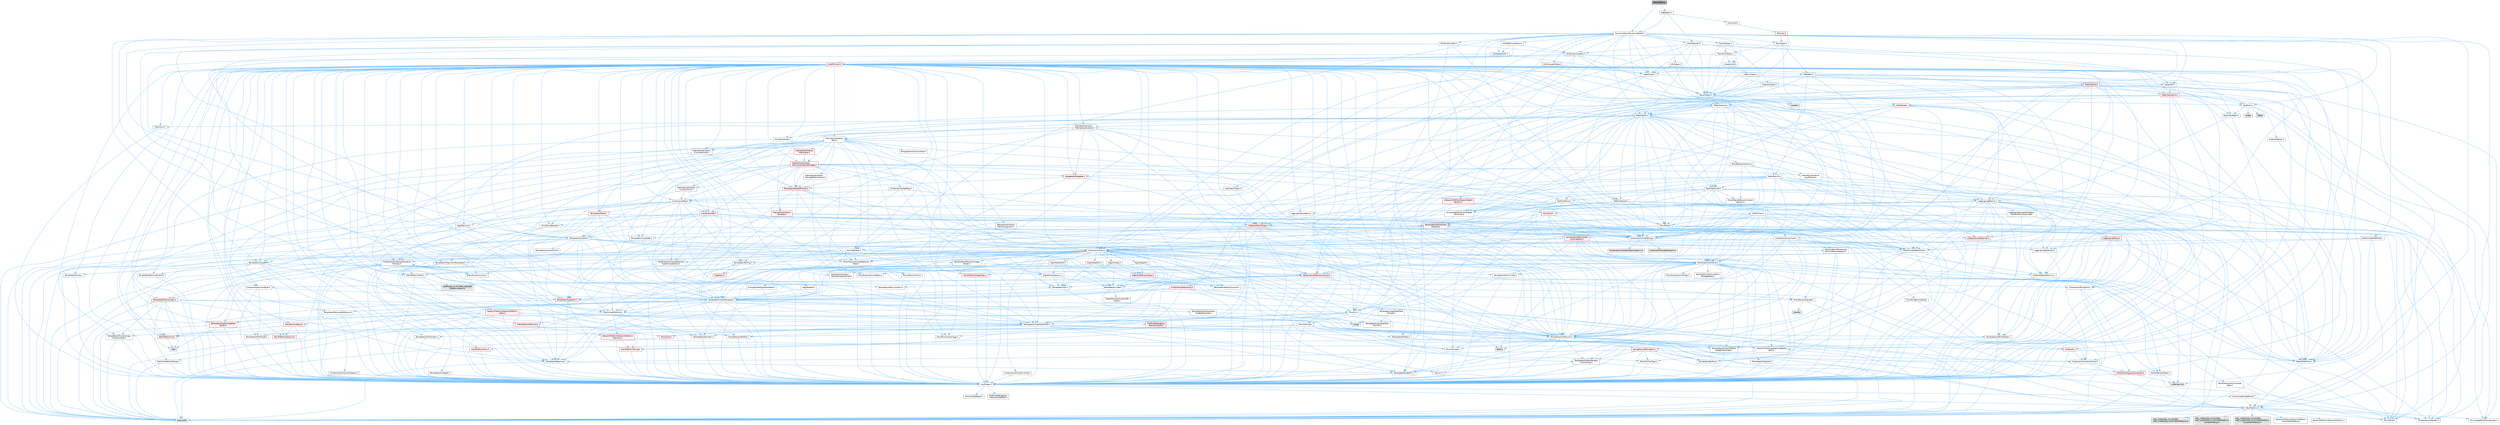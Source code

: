 digraph "MeshPaths.h"
{
 // INTERACTIVE_SVG=YES
 // LATEX_PDF_SIZE
  bgcolor="transparent";
  edge [fontname=Helvetica,fontsize=10,labelfontname=Helvetica,labelfontsize=10];
  node [fontname=Helvetica,fontsize=10,shape=box,height=0.2,width=0.4];
  Node1 [id="Node000001",label="MeshPaths.h",height=0.2,width=0.4,color="gray40", fillcolor="grey60", style="filled", fontcolor="black",tooltip=" "];
  Node1 -> Node2 [id="edge1_Node000001_Node000002",color="steelblue1",style="solid",tooltip=" "];
  Node2 [id="Node000002",label="DynamicMesh/DynamicMesh3.h",height=0.2,width=0.4,color="grey40", fillcolor="white", style="filled",URL="$d5/d34/DynamicMesh3_8h.html",tooltip=" "];
  Node2 -> Node3 [id="edge2_Node000002_Node000003",color="steelblue1",style="solid",tooltip=" "];
  Node3 [id="Node000003",label="BoxTypes.h",height=0.2,width=0.4,color="grey40", fillcolor="white", style="filled",URL="$d2/da2/BoxTypes_8h.html",tooltip=" "];
  Node3 -> Node4 [id="edge3_Node000003_Node000004",color="steelblue1",style="solid",tooltip=" "];
  Node4 [id="Node000004",label="Math/Box.h",height=0.2,width=0.4,color="grey40", fillcolor="white", style="filled",URL="$de/d0f/Box_8h.html",tooltip=" "];
  Node4 -> Node5 [id="edge4_Node000004_Node000005",color="steelblue1",style="solid",tooltip=" "];
  Node5 [id="Node000005",label="CoreTypes.h",height=0.2,width=0.4,color="grey40", fillcolor="white", style="filled",URL="$dc/dec/CoreTypes_8h.html",tooltip=" "];
  Node5 -> Node6 [id="edge5_Node000005_Node000006",color="steelblue1",style="solid",tooltip=" "];
  Node6 [id="Node000006",label="HAL/Platform.h",height=0.2,width=0.4,color="grey40", fillcolor="white", style="filled",URL="$d9/dd0/Platform_8h.html",tooltip=" "];
  Node6 -> Node7 [id="edge6_Node000006_Node000007",color="steelblue1",style="solid",tooltip=" "];
  Node7 [id="Node000007",label="Misc/Build.h",height=0.2,width=0.4,color="grey40", fillcolor="white", style="filled",URL="$d3/dbb/Build_8h.html",tooltip=" "];
  Node6 -> Node8 [id="edge7_Node000006_Node000008",color="steelblue1",style="solid",tooltip=" "];
  Node8 [id="Node000008",label="Misc/LargeWorldCoordinates.h",height=0.2,width=0.4,color="grey40", fillcolor="white", style="filled",URL="$d2/dcb/LargeWorldCoordinates_8h.html",tooltip=" "];
  Node6 -> Node9 [id="edge8_Node000006_Node000009",color="steelblue1",style="solid",tooltip=" "];
  Node9 [id="Node000009",label="type_traits",height=0.2,width=0.4,color="grey60", fillcolor="#E0E0E0", style="filled",tooltip=" "];
  Node6 -> Node10 [id="edge9_Node000006_Node000010",color="steelblue1",style="solid",tooltip=" "];
  Node10 [id="Node000010",label="PreprocessorHelpers.h",height=0.2,width=0.4,color="grey40", fillcolor="white", style="filled",URL="$db/ddb/PreprocessorHelpers_8h.html",tooltip=" "];
  Node6 -> Node11 [id="edge10_Node000006_Node000011",color="steelblue1",style="solid",tooltip=" "];
  Node11 [id="Node000011",label="UBT_COMPILED_PLATFORM\l/UBT_COMPILED_PLATFORMPlatform\lCompilerPreSetup.h",height=0.2,width=0.4,color="grey60", fillcolor="#E0E0E0", style="filled",tooltip=" "];
  Node6 -> Node12 [id="edge11_Node000006_Node000012",color="steelblue1",style="solid",tooltip=" "];
  Node12 [id="Node000012",label="GenericPlatform/GenericPlatform\lCompilerPreSetup.h",height=0.2,width=0.4,color="grey40", fillcolor="white", style="filled",URL="$d9/dc8/GenericPlatformCompilerPreSetup_8h.html",tooltip=" "];
  Node6 -> Node13 [id="edge12_Node000006_Node000013",color="steelblue1",style="solid",tooltip=" "];
  Node13 [id="Node000013",label="GenericPlatform/GenericPlatform.h",height=0.2,width=0.4,color="grey40", fillcolor="white", style="filled",URL="$d6/d84/GenericPlatform_8h.html",tooltip=" "];
  Node6 -> Node14 [id="edge13_Node000006_Node000014",color="steelblue1",style="solid",tooltip=" "];
  Node14 [id="Node000014",label="UBT_COMPILED_PLATFORM\l/UBT_COMPILED_PLATFORMPlatform.h",height=0.2,width=0.4,color="grey60", fillcolor="#E0E0E0", style="filled",tooltip=" "];
  Node6 -> Node15 [id="edge14_Node000006_Node000015",color="steelblue1",style="solid",tooltip=" "];
  Node15 [id="Node000015",label="UBT_COMPILED_PLATFORM\l/UBT_COMPILED_PLATFORMPlatform\lCompilerSetup.h",height=0.2,width=0.4,color="grey60", fillcolor="#E0E0E0", style="filled",tooltip=" "];
  Node5 -> Node16 [id="edge15_Node000005_Node000016",color="steelblue1",style="solid",tooltip=" "];
  Node16 [id="Node000016",label="ProfilingDebugging\l/UMemoryDefines.h",height=0.2,width=0.4,color="grey40", fillcolor="white", style="filled",URL="$d2/da2/UMemoryDefines_8h.html",tooltip=" "];
  Node5 -> Node17 [id="edge16_Node000005_Node000017",color="steelblue1",style="solid",tooltip=" "];
  Node17 [id="Node000017",label="Misc/CoreMiscDefines.h",height=0.2,width=0.4,color="grey40", fillcolor="white", style="filled",URL="$da/d38/CoreMiscDefines_8h.html",tooltip=" "];
  Node17 -> Node6 [id="edge17_Node000017_Node000006",color="steelblue1",style="solid",tooltip=" "];
  Node17 -> Node10 [id="edge18_Node000017_Node000010",color="steelblue1",style="solid",tooltip=" "];
  Node5 -> Node18 [id="edge19_Node000005_Node000018",color="steelblue1",style="solid",tooltip=" "];
  Node18 [id="Node000018",label="Misc/CoreDefines.h",height=0.2,width=0.4,color="grey40", fillcolor="white", style="filled",URL="$d3/dd2/CoreDefines_8h.html",tooltip=" "];
  Node4 -> Node19 [id="edge20_Node000004_Node000019",color="steelblue1",style="solid",tooltip=" "];
  Node19 [id="Node000019",label="Misc/AssertionMacros.h",height=0.2,width=0.4,color="grey40", fillcolor="white", style="filled",URL="$d0/dfa/AssertionMacros_8h.html",tooltip=" "];
  Node19 -> Node5 [id="edge21_Node000019_Node000005",color="steelblue1",style="solid",tooltip=" "];
  Node19 -> Node6 [id="edge22_Node000019_Node000006",color="steelblue1",style="solid",tooltip=" "];
  Node19 -> Node20 [id="edge23_Node000019_Node000020",color="steelblue1",style="solid",tooltip=" "];
  Node20 [id="Node000020",label="HAL/PlatformMisc.h",height=0.2,width=0.4,color="red", fillcolor="#FFF0F0", style="filled",URL="$d0/df5/PlatformMisc_8h.html",tooltip=" "];
  Node20 -> Node5 [id="edge24_Node000020_Node000005",color="steelblue1",style="solid",tooltip=" "];
  Node19 -> Node10 [id="edge25_Node000019_Node000010",color="steelblue1",style="solid",tooltip=" "];
  Node19 -> Node56 [id="edge26_Node000019_Node000056",color="steelblue1",style="solid",tooltip=" "];
  Node56 [id="Node000056",label="Templates/EnableIf.h",height=0.2,width=0.4,color="grey40", fillcolor="white", style="filled",URL="$d7/d60/EnableIf_8h.html",tooltip=" "];
  Node56 -> Node5 [id="edge27_Node000056_Node000005",color="steelblue1",style="solid",tooltip=" "];
  Node19 -> Node57 [id="edge28_Node000019_Node000057",color="steelblue1",style="solid",tooltip=" "];
  Node57 [id="Node000057",label="Templates/IsArrayOrRefOf\lTypeByPredicate.h",height=0.2,width=0.4,color="grey40", fillcolor="white", style="filled",URL="$d6/da1/IsArrayOrRefOfTypeByPredicate_8h.html",tooltip=" "];
  Node57 -> Node5 [id="edge29_Node000057_Node000005",color="steelblue1",style="solid",tooltip=" "];
  Node19 -> Node58 [id="edge30_Node000019_Node000058",color="steelblue1",style="solid",tooltip=" "];
  Node58 [id="Node000058",label="Templates/IsValidVariadic\lFunctionArg.h",height=0.2,width=0.4,color="grey40", fillcolor="white", style="filled",URL="$d0/dc8/IsValidVariadicFunctionArg_8h.html",tooltip=" "];
  Node58 -> Node5 [id="edge31_Node000058_Node000005",color="steelblue1",style="solid",tooltip=" "];
  Node58 -> Node59 [id="edge32_Node000058_Node000059",color="steelblue1",style="solid",tooltip=" "];
  Node59 [id="Node000059",label="IsEnum.h",height=0.2,width=0.4,color="grey40", fillcolor="white", style="filled",URL="$d4/de5/IsEnum_8h.html",tooltip=" "];
  Node58 -> Node9 [id="edge33_Node000058_Node000009",color="steelblue1",style="solid",tooltip=" "];
  Node19 -> Node60 [id="edge34_Node000019_Node000060",color="steelblue1",style="solid",tooltip=" "];
  Node60 [id="Node000060",label="Traits/IsCharEncodingCompatible\lWith.h",height=0.2,width=0.4,color="grey40", fillcolor="white", style="filled",URL="$df/dd1/IsCharEncodingCompatibleWith_8h.html",tooltip=" "];
  Node60 -> Node9 [id="edge35_Node000060_Node000009",color="steelblue1",style="solid",tooltip=" "];
  Node60 -> Node61 [id="edge36_Node000060_Node000061",color="steelblue1",style="solid",tooltip=" "];
  Node61 [id="Node000061",label="Traits/IsCharType.h",height=0.2,width=0.4,color="grey40", fillcolor="white", style="filled",URL="$db/d51/IsCharType_8h.html",tooltip=" "];
  Node61 -> Node5 [id="edge37_Node000061_Node000005",color="steelblue1",style="solid",tooltip=" "];
  Node19 -> Node62 [id="edge38_Node000019_Node000062",color="steelblue1",style="solid",tooltip=" "];
  Node62 [id="Node000062",label="Misc/VarArgs.h",height=0.2,width=0.4,color="grey40", fillcolor="white", style="filled",URL="$d5/d6f/VarArgs_8h.html",tooltip=" "];
  Node62 -> Node5 [id="edge39_Node000062_Node000005",color="steelblue1",style="solid",tooltip=" "];
  Node19 -> Node63 [id="edge40_Node000019_Node000063",color="steelblue1",style="solid",tooltip=" "];
  Node63 [id="Node000063",label="String/FormatStringSan.h",height=0.2,width=0.4,color="red", fillcolor="#FFF0F0", style="filled",URL="$d3/d8b/FormatStringSan_8h.html",tooltip=" "];
  Node63 -> Node9 [id="edge41_Node000063_Node000009",color="steelblue1",style="solid",tooltip=" "];
  Node63 -> Node5 [id="edge42_Node000063_Node000005",color="steelblue1",style="solid",tooltip=" "];
  Node63 -> Node64 [id="edge43_Node000063_Node000064",color="steelblue1",style="solid",tooltip=" "];
  Node64 [id="Node000064",label="Templates/Requires.h",height=0.2,width=0.4,color="grey40", fillcolor="white", style="filled",URL="$dc/d96/Requires_8h.html",tooltip=" "];
  Node64 -> Node56 [id="edge44_Node000064_Node000056",color="steelblue1",style="solid",tooltip=" "];
  Node64 -> Node9 [id="edge45_Node000064_Node000009",color="steelblue1",style="solid",tooltip=" "];
  Node63 -> Node65 [id="edge46_Node000063_Node000065",color="steelblue1",style="solid",tooltip=" "];
  Node65 [id="Node000065",label="Templates/Identity.h",height=0.2,width=0.4,color="grey40", fillcolor="white", style="filled",URL="$d0/dd5/Identity_8h.html",tooltip=" "];
  Node63 -> Node58 [id="edge47_Node000063_Node000058",color="steelblue1",style="solid",tooltip=" "];
  Node63 -> Node61 [id="edge48_Node000063_Node000061",color="steelblue1",style="solid",tooltip=" "];
  Node63 -> Node28 [id="edge49_Node000063_Node000028",color="steelblue1",style="solid",tooltip=" "];
  Node28 [id="Node000028",label="Containers/ContainersFwd.h",height=0.2,width=0.4,color="grey40", fillcolor="white", style="filled",URL="$d4/d0a/ContainersFwd_8h.html",tooltip=" "];
  Node28 -> Node6 [id="edge50_Node000028_Node000006",color="steelblue1",style="solid",tooltip=" "];
  Node28 -> Node5 [id="edge51_Node000028_Node000005",color="steelblue1",style="solid",tooltip=" "];
  Node28 -> Node25 [id="edge52_Node000028_Node000025",color="steelblue1",style="solid",tooltip=" "];
  Node25 [id="Node000025",label="Traits/IsContiguousContainer.h",height=0.2,width=0.4,color="red", fillcolor="#FFF0F0", style="filled",URL="$d5/d3c/IsContiguousContainer_8h.html",tooltip=" "];
  Node25 -> Node5 [id="edge53_Node000025_Node000005",color="steelblue1",style="solid",tooltip=" "];
  Node25 -> Node24 [id="edge54_Node000025_Node000024",color="steelblue1",style="solid",tooltip=" "];
  Node24 [id="Node000024",label="initializer_list",height=0.2,width=0.4,color="grey60", fillcolor="#E0E0E0", style="filled",tooltip=" "];
  Node19 -> Node69 [id="edge55_Node000019_Node000069",color="steelblue1",style="solid",tooltip=" "];
  Node69 [id="Node000069",label="atomic",height=0.2,width=0.4,color="grey60", fillcolor="#E0E0E0", style="filled",tooltip=" "];
  Node4 -> Node29 [id="edge56_Node000004_Node000029",color="steelblue1",style="solid",tooltip=" "];
  Node29 [id="Node000029",label="Math/MathFwd.h",height=0.2,width=0.4,color="grey40", fillcolor="white", style="filled",URL="$d2/d10/MathFwd_8h.html",tooltip=" "];
  Node29 -> Node6 [id="edge57_Node000029_Node000006",color="steelblue1",style="solid",tooltip=" "];
  Node4 -> Node70 [id="edge58_Node000004_Node000070",color="steelblue1",style="solid",tooltip=" "];
  Node70 [id="Node000070",label="Math/UnrealMathUtility.h",height=0.2,width=0.4,color="grey40", fillcolor="white", style="filled",URL="$db/db8/UnrealMathUtility_8h.html",tooltip=" "];
  Node70 -> Node5 [id="edge59_Node000070_Node000005",color="steelblue1",style="solid",tooltip=" "];
  Node70 -> Node19 [id="edge60_Node000070_Node000019",color="steelblue1",style="solid",tooltip=" "];
  Node70 -> Node71 [id="edge61_Node000070_Node000071",color="steelblue1",style="solid",tooltip=" "];
  Node71 [id="Node000071",label="HAL/PlatformMath.h",height=0.2,width=0.4,color="grey40", fillcolor="white", style="filled",URL="$dc/d53/PlatformMath_8h.html",tooltip=" "];
  Node71 -> Node5 [id="edge62_Node000071_Node000005",color="steelblue1",style="solid",tooltip=" "];
  Node71 -> Node72 [id="edge63_Node000071_Node000072",color="steelblue1",style="solid",tooltip=" "];
  Node72 [id="Node000072",label="GenericPlatform/GenericPlatform\lMath.h",height=0.2,width=0.4,color="red", fillcolor="#FFF0F0", style="filled",URL="$d5/d79/GenericPlatformMath_8h.html",tooltip=" "];
  Node72 -> Node5 [id="edge64_Node000072_Node000005",color="steelblue1",style="solid",tooltip=" "];
  Node72 -> Node28 [id="edge65_Node000072_Node000028",color="steelblue1",style="solid",tooltip=" "];
  Node72 -> Node32 [id="edge66_Node000072_Node000032",color="steelblue1",style="solid",tooltip=" "];
  Node32 [id="Node000032",label="HAL/PlatformCrt.h",height=0.2,width=0.4,color="red", fillcolor="#FFF0F0", style="filled",URL="$d8/d75/PlatformCrt_8h.html",tooltip=" "];
  Node32 -> Node33 [id="edge67_Node000032_Node000033",color="steelblue1",style="solid",tooltip=" "];
  Node33 [id="Node000033",label="new",height=0.2,width=0.4,color="grey60", fillcolor="#E0E0E0", style="filled",tooltip=" "];
  Node72 -> Node73 [id="edge68_Node000072_Node000073",color="steelblue1",style="solid",tooltip=" "];
  Node73 [id="Node000073",label="Templates/AndOrNot.h",height=0.2,width=0.4,color="grey40", fillcolor="white", style="filled",URL="$db/d0a/AndOrNot_8h.html",tooltip=" "];
  Node73 -> Node5 [id="edge69_Node000073_Node000005",color="steelblue1",style="solid",tooltip=" "];
  Node72 -> Node77 [id="edge70_Node000072_Node000077",color="steelblue1",style="solid",tooltip=" "];
  Node77 [id="Node000077",label="Templates/UnrealTypeTraits.h",height=0.2,width=0.4,color="grey40", fillcolor="white", style="filled",URL="$d2/d2d/UnrealTypeTraits_8h.html",tooltip=" "];
  Node77 -> Node5 [id="edge71_Node000077_Node000005",color="steelblue1",style="solid",tooltip=" "];
  Node77 -> Node78 [id="edge72_Node000077_Node000078",color="steelblue1",style="solid",tooltip=" "];
  Node78 [id="Node000078",label="Templates/IsPointer.h",height=0.2,width=0.4,color="grey40", fillcolor="white", style="filled",URL="$d7/d05/IsPointer_8h.html",tooltip=" "];
  Node78 -> Node5 [id="edge73_Node000078_Node000005",color="steelblue1",style="solid",tooltip=" "];
  Node77 -> Node19 [id="edge74_Node000077_Node000019",color="steelblue1",style="solid",tooltip=" "];
  Node77 -> Node73 [id="edge75_Node000077_Node000073",color="steelblue1",style="solid",tooltip=" "];
  Node77 -> Node56 [id="edge76_Node000077_Node000056",color="steelblue1",style="solid",tooltip=" "];
  Node77 -> Node79 [id="edge77_Node000077_Node000079",color="steelblue1",style="solid",tooltip=" "];
  Node79 [id="Node000079",label="Templates/IsArithmetic.h",height=0.2,width=0.4,color="grey40", fillcolor="white", style="filled",URL="$d2/d5d/IsArithmetic_8h.html",tooltip=" "];
  Node79 -> Node5 [id="edge78_Node000079_Node000005",color="steelblue1",style="solid",tooltip=" "];
  Node77 -> Node59 [id="edge79_Node000077_Node000059",color="steelblue1",style="solid",tooltip=" "];
  Node77 -> Node80 [id="edge80_Node000077_Node000080",color="steelblue1",style="solid",tooltip=" "];
  Node80 [id="Node000080",label="Templates/Models.h",height=0.2,width=0.4,color="grey40", fillcolor="white", style="filled",URL="$d3/d0c/Models_8h.html",tooltip=" "];
  Node80 -> Node65 [id="edge81_Node000080_Node000065",color="steelblue1",style="solid",tooltip=" "];
  Node77 -> Node81 [id="edge82_Node000077_Node000081",color="steelblue1",style="solid",tooltip=" "];
  Node81 [id="Node000081",label="Templates/IsPODType.h",height=0.2,width=0.4,color="grey40", fillcolor="white", style="filled",URL="$d7/db1/IsPODType_8h.html",tooltip=" "];
  Node81 -> Node5 [id="edge83_Node000081_Node000005",color="steelblue1",style="solid",tooltip=" "];
  Node77 -> Node82 [id="edge84_Node000077_Node000082",color="steelblue1",style="solid",tooltip=" "];
  Node82 [id="Node000082",label="Templates/IsUECoreType.h",height=0.2,width=0.4,color="grey40", fillcolor="white", style="filled",URL="$d1/db8/IsUECoreType_8h.html",tooltip=" "];
  Node82 -> Node5 [id="edge85_Node000082_Node000005",color="steelblue1",style="solid",tooltip=" "];
  Node82 -> Node9 [id="edge86_Node000082_Node000009",color="steelblue1",style="solid",tooltip=" "];
  Node77 -> Node83 [id="edge87_Node000077_Node000083",color="steelblue1",style="solid",tooltip=" "];
  Node83 [id="Node000083",label="Templates/IsTriviallyCopy\lConstructible.h",height=0.2,width=0.4,color="grey40", fillcolor="white", style="filled",URL="$d3/d78/IsTriviallyCopyConstructible_8h.html",tooltip=" "];
  Node83 -> Node5 [id="edge88_Node000083_Node000005",color="steelblue1",style="solid",tooltip=" "];
  Node83 -> Node9 [id="edge89_Node000083_Node000009",color="steelblue1",style="solid",tooltip=" "];
  Node72 -> Node64 [id="edge90_Node000072_Node000064",color="steelblue1",style="solid",tooltip=" "];
  Node72 -> Node87 [id="edge91_Node000072_Node000087",color="steelblue1",style="solid",tooltip=" "];
  Node87 [id="Node000087",label="Templates/TypeCompatible\lBytes.h",height=0.2,width=0.4,color="red", fillcolor="#FFF0F0", style="filled",URL="$df/d0a/TypeCompatibleBytes_8h.html",tooltip=" "];
  Node87 -> Node5 [id="edge92_Node000087_Node000005",color="steelblue1",style="solid",tooltip=" "];
  Node87 -> Node33 [id="edge93_Node000087_Node000033",color="steelblue1",style="solid",tooltip=" "];
  Node87 -> Node9 [id="edge94_Node000087_Node000009",color="steelblue1",style="solid",tooltip=" "];
  Node72 -> Node88 [id="edge95_Node000072_Node000088",color="steelblue1",style="solid",tooltip=" "];
  Node88 [id="Node000088",label="limits",height=0.2,width=0.4,color="grey60", fillcolor="#E0E0E0", style="filled",tooltip=" "];
  Node72 -> Node9 [id="edge96_Node000072_Node000009",color="steelblue1",style="solid",tooltip=" "];
  Node71 -> Node89 [id="edge97_Node000071_Node000089",color="steelblue1",style="solid",tooltip=" "];
  Node89 [id="Node000089",label="COMPILED_PLATFORM_HEADER\l(PlatformMath.h)",height=0.2,width=0.4,color="grey60", fillcolor="#E0E0E0", style="filled",tooltip=" "];
  Node70 -> Node29 [id="edge98_Node000070_Node000029",color="steelblue1",style="solid",tooltip=" "];
  Node70 -> Node65 [id="edge99_Node000070_Node000065",color="steelblue1",style="solid",tooltip=" "];
  Node70 -> Node64 [id="edge100_Node000070_Node000064",color="steelblue1",style="solid",tooltip=" "];
  Node4 -> Node90 [id="edge101_Node000004_Node000090",color="steelblue1",style="solid",tooltip=" "];
  Node90 [id="Node000090",label="Containers/UnrealString.h",height=0.2,width=0.4,color="grey40", fillcolor="white", style="filled",URL="$d5/dba/UnrealString_8h.html",tooltip=" "];
  Node90 -> Node91 [id="edge102_Node000090_Node000091",color="steelblue1",style="solid",tooltip=" "];
  Node91 [id="Node000091",label="Containers/UnrealStringIncludes.h.inl",height=0.2,width=0.4,color="grey60", fillcolor="#E0E0E0", style="filled",tooltip=" "];
  Node90 -> Node92 [id="edge103_Node000090_Node000092",color="steelblue1",style="solid",tooltip=" "];
  Node92 [id="Node000092",label="Containers/UnrealString.h.inl",height=0.2,width=0.4,color="grey60", fillcolor="#E0E0E0", style="filled",tooltip=" "];
  Node90 -> Node93 [id="edge104_Node000090_Node000093",color="steelblue1",style="solid",tooltip=" "];
  Node93 [id="Node000093",label="Misc/StringFormatArg.h",height=0.2,width=0.4,color="grey40", fillcolor="white", style="filled",URL="$d2/d16/StringFormatArg_8h.html",tooltip=" "];
  Node93 -> Node28 [id="edge105_Node000093_Node000028",color="steelblue1",style="solid",tooltip=" "];
  Node4 -> Node94 [id="edge106_Node000004_Node000094",color="steelblue1",style="solid",tooltip=" "];
  Node94 [id="Node000094",label="Math/Vector.h",height=0.2,width=0.4,color="grey40", fillcolor="white", style="filled",URL="$d6/dbe/Vector_8h.html",tooltip=" "];
  Node94 -> Node5 [id="edge107_Node000094_Node000005",color="steelblue1",style="solid",tooltip=" "];
  Node94 -> Node19 [id="edge108_Node000094_Node000019",color="steelblue1",style="solid",tooltip=" "];
  Node94 -> Node29 [id="edge109_Node000094_Node000029",color="steelblue1",style="solid",tooltip=" "];
  Node94 -> Node42 [id="edge110_Node000094_Node000042",color="steelblue1",style="solid",tooltip=" "];
  Node42 [id="Node000042",label="Math/NumericLimits.h",height=0.2,width=0.4,color="grey40", fillcolor="white", style="filled",URL="$df/d1b/NumericLimits_8h.html",tooltip=" "];
  Node42 -> Node5 [id="edge111_Node000042_Node000005",color="steelblue1",style="solid",tooltip=" "];
  Node94 -> Node95 [id="edge112_Node000094_Node000095",color="steelblue1",style="solid",tooltip=" "];
  Node95 [id="Node000095",label="Misc/Crc.h",height=0.2,width=0.4,color="grey40", fillcolor="white", style="filled",URL="$d4/dd2/Crc_8h.html",tooltip=" "];
  Node95 -> Node5 [id="edge113_Node000095_Node000005",color="steelblue1",style="solid",tooltip=" "];
  Node95 -> Node96 [id="edge114_Node000095_Node000096",color="steelblue1",style="solid",tooltip=" "];
  Node96 [id="Node000096",label="HAL/PlatformString.h",height=0.2,width=0.4,color="red", fillcolor="#FFF0F0", style="filled",URL="$db/db5/PlatformString_8h.html",tooltip=" "];
  Node96 -> Node5 [id="edge115_Node000096_Node000005",color="steelblue1",style="solid",tooltip=" "];
  Node95 -> Node19 [id="edge116_Node000095_Node000019",color="steelblue1",style="solid",tooltip=" "];
  Node95 -> Node98 [id="edge117_Node000095_Node000098",color="steelblue1",style="solid",tooltip=" "];
  Node98 [id="Node000098",label="Misc/CString.h",height=0.2,width=0.4,color="grey40", fillcolor="white", style="filled",URL="$d2/d49/CString_8h.html",tooltip=" "];
  Node98 -> Node5 [id="edge118_Node000098_Node000005",color="steelblue1",style="solid",tooltip=" "];
  Node98 -> Node32 [id="edge119_Node000098_Node000032",color="steelblue1",style="solid",tooltip=" "];
  Node98 -> Node96 [id="edge120_Node000098_Node000096",color="steelblue1",style="solid",tooltip=" "];
  Node98 -> Node19 [id="edge121_Node000098_Node000019",color="steelblue1",style="solid",tooltip=" "];
  Node98 -> Node99 [id="edge122_Node000098_Node000099",color="steelblue1",style="solid",tooltip=" "];
  Node99 [id="Node000099",label="Misc/Char.h",height=0.2,width=0.4,color="red", fillcolor="#FFF0F0", style="filled",URL="$d0/d58/Char_8h.html",tooltip=" "];
  Node99 -> Node5 [id="edge123_Node000099_Node000005",color="steelblue1",style="solid",tooltip=" "];
  Node99 -> Node9 [id="edge124_Node000099_Node000009",color="steelblue1",style="solid",tooltip=" "];
  Node98 -> Node62 [id="edge125_Node000098_Node000062",color="steelblue1",style="solid",tooltip=" "];
  Node98 -> Node57 [id="edge126_Node000098_Node000057",color="steelblue1",style="solid",tooltip=" "];
  Node98 -> Node58 [id="edge127_Node000098_Node000058",color="steelblue1",style="solid",tooltip=" "];
  Node98 -> Node60 [id="edge128_Node000098_Node000060",color="steelblue1",style="solid",tooltip=" "];
  Node95 -> Node99 [id="edge129_Node000095_Node000099",color="steelblue1",style="solid",tooltip=" "];
  Node95 -> Node77 [id="edge130_Node000095_Node000077",color="steelblue1",style="solid",tooltip=" "];
  Node95 -> Node61 [id="edge131_Node000095_Node000061",color="steelblue1",style="solid",tooltip=" "];
  Node94 -> Node70 [id="edge132_Node000094_Node000070",color="steelblue1",style="solid",tooltip=" "];
  Node94 -> Node90 [id="edge133_Node000094_Node000090",color="steelblue1",style="solid",tooltip=" "];
  Node94 -> Node103 [id="edge134_Node000094_Node000103",color="steelblue1",style="solid",tooltip=" "];
  Node103 [id="Node000103",label="Misc/Parse.h",height=0.2,width=0.4,color="grey40", fillcolor="white", style="filled",URL="$dc/d71/Parse_8h.html",tooltip=" "];
  Node103 -> Node22 [id="edge135_Node000103_Node000022",color="steelblue1",style="solid",tooltip=" "];
  Node22 [id="Node000022",label="Containers/StringFwd.h",height=0.2,width=0.4,color="grey40", fillcolor="white", style="filled",URL="$df/d37/StringFwd_8h.html",tooltip=" "];
  Node22 -> Node5 [id="edge136_Node000022_Node000005",color="steelblue1",style="solid",tooltip=" "];
  Node22 -> Node23 [id="edge137_Node000022_Node000023",color="steelblue1",style="solid",tooltip=" "];
  Node23 [id="Node000023",label="Traits/ElementType.h",height=0.2,width=0.4,color="grey40", fillcolor="white", style="filled",URL="$d5/d4f/ElementType_8h.html",tooltip=" "];
  Node23 -> Node6 [id="edge138_Node000023_Node000006",color="steelblue1",style="solid",tooltip=" "];
  Node23 -> Node24 [id="edge139_Node000023_Node000024",color="steelblue1",style="solid",tooltip=" "];
  Node23 -> Node9 [id="edge140_Node000023_Node000009",color="steelblue1",style="solid",tooltip=" "];
  Node22 -> Node25 [id="edge141_Node000022_Node000025",color="steelblue1",style="solid",tooltip=" "];
  Node103 -> Node90 [id="edge142_Node000103_Node000090",color="steelblue1",style="solid",tooltip=" "];
  Node103 -> Node5 [id="edge143_Node000103_Node000005",color="steelblue1",style="solid",tooltip=" "];
  Node103 -> Node32 [id="edge144_Node000103_Node000032",color="steelblue1",style="solid",tooltip=" "];
  Node103 -> Node7 [id="edge145_Node000103_Node000007",color="steelblue1",style="solid",tooltip=" "];
  Node103 -> Node44 [id="edge146_Node000103_Node000044",color="steelblue1",style="solid",tooltip=" "];
  Node44 [id="Node000044",label="Misc/EnumClassFlags.h",height=0.2,width=0.4,color="grey40", fillcolor="white", style="filled",URL="$d8/de7/EnumClassFlags_8h.html",tooltip=" "];
  Node103 -> Node104 [id="edge147_Node000103_Node000104",color="steelblue1",style="solid",tooltip=" "];
  Node104 [id="Node000104",label="Templates/Function.h",height=0.2,width=0.4,color="grey40", fillcolor="white", style="filled",URL="$df/df5/Function_8h.html",tooltip=" "];
  Node104 -> Node5 [id="edge148_Node000104_Node000005",color="steelblue1",style="solid",tooltip=" "];
  Node104 -> Node19 [id="edge149_Node000104_Node000019",color="steelblue1",style="solid",tooltip=" "];
  Node104 -> Node105 [id="edge150_Node000104_Node000105",color="steelblue1",style="solid",tooltip=" "];
  Node105 [id="Node000105",label="Misc/IntrusiveUnsetOptional\lState.h",height=0.2,width=0.4,color="grey40", fillcolor="white", style="filled",URL="$d2/d0a/IntrusiveUnsetOptionalState_8h.html",tooltip=" "];
  Node105 -> Node106 [id="edge151_Node000105_Node000106",color="steelblue1",style="solid",tooltip=" "];
  Node106 [id="Node000106",label="Misc/OptionalFwd.h",height=0.2,width=0.4,color="grey40", fillcolor="white", style="filled",URL="$dc/d50/OptionalFwd_8h.html",tooltip=" "];
  Node104 -> Node107 [id="edge152_Node000104_Node000107",color="steelblue1",style="solid",tooltip=" "];
  Node107 [id="Node000107",label="HAL/UnrealMemory.h",height=0.2,width=0.4,color="grey40", fillcolor="white", style="filled",URL="$d9/d96/UnrealMemory_8h.html",tooltip=" "];
  Node107 -> Node5 [id="edge153_Node000107_Node000005",color="steelblue1",style="solid",tooltip=" "];
  Node107 -> Node108 [id="edge154_Node000107_Node000108",color="steelblue1",style="solid",tooltip=" "];
  Node108 [id="Node000108",label="GenericPlatform/GenericPlatform\lMemory.h",height=0.2,width=0.4,color="red", fillcolor="#FFF0F0", style="filled",URL="$dd/d22/GenericPlatformMemory_8h.html",tooltip=" "];
  Node108 -> Node27 [id="edge155_Node000108_Node000027",color="steelblue1",style="solid",tooltip=" "];
  Node27 [id="Node000027",label="CoreFwd.h",height=0.2,width=0.4,color="red", fillcolor="#FFF0F0", style="filled",URL="$d1/d1e/CoreFwd_8h.html",tooltip=" "];
  Node27 -> Node5 [id="edge156_Node000027_Node000005",color="steelblue1",style="solid",tooltip=" "];
  Node27 -> Node28 [id="edge157_Node000027_Node000028",color="steelblue1",style="solid",tooltip=" "];
  Node27 -> Node29 [id="edge158_Node000027_Node000029",color="steelblue1",style="solid",tooltip=" "];
  Node108 -> Node5 [id="edge159_Node000108_Node000005",color="steelblue1",style="solid",tooltip=" "];
  Node108 -> Node96 [id="edge160_Node000108_Node000096",color="steelblue1",style="solid",tooltip=" "];
  Node107 -> Node109 [id="edge161_Node000107_Node000109",color="steelblue1",style="solid",tooltip=" "];
  Node109 [id="Node000109",label="HAL/MemoryBase.h",height=0.2,width=0.4,color="red", fillcolor="#FFF0F0", style="filled",URL="$d6/d9f/MemoryBase_8h.html",tooltip=" "];
  Node109 -> Node5 [id="edge162_Node000109_Node000005",color="steelblue1",style="solid",tooltip=" "];
  Node109 -> Node49 [id="edge163_Node000109_Node000049",color="steelblue1",style="solid",tooltip=" "];
  Node49 [id="Node000049",label="HAL/PlatformAtomics.h",height=0.2,width=0.4,color="red", fillcolor="#FFF0F0", style="filled",URL="$d3/d36/PlatformAtomics_8h.html",tooltip=" "];
  Node49 -> Node5 [id="edge164_Node000049_Node000005",color="steelblue1",style="solid",tooltip=" "];
  Node109 -> Node32 [id="edge165_Node000109_Node000032",color="steelblue1",style="solid",tooltip=" "];
  Node107 -> Node118 [id="edge166_Node000107_Node000118",color="steelblue1",style="solid",tooltip=" "];
  Node118 [id="Node000118",label="HAL/PlatformMemory.h",height=0.2,width=0.4,color="red", fillcolor="#FFF0F0", style="filled",URL="$de/d68/PlatformMemory_8h.html",tooltip=" "];
  Node118 -> Node5 [id="edge167_Node000118_Node000005",color="steelblue1",style="solid",tooltip=" "];
  Node118 -> Node108 [id="edge168_Node000118_Node000108",color="steelblue1",style="solid",tooltip=" "];
  Node107 -> Node120 [id="edge169_Node000107_Node000120",color="steelblue1",style="solid",tooltip=" "];
  Node120 [id="Node000120",label="ProfilingDebugging\l/MemoryTrace.h",height=0.2,width=0.4,color="red", fillcolor="#FFF0F0", style="filled",URL="$da/dd7/MemoryTrace_8h.html",tooltip=" "];
  Node120 -> Node6 [id="edge170_Node000120_Node000006",color="steelblue1",style="solid",tooltip=" "];
  Node120 -> Node44 [id="edge171_Node000120_Node000044",color="steelblue1",style="solid",tooltip=" "];
  Node107 -> Node78 [id="edge172_Node000107_Node000078",color="steelblue1",style="solid",tooltip=" "];
  Node104 -> Node121 [id="edge173_Node000104_Node000121",color="steelblue1",style="solid",tooltip=" "];
  Node121 [id="Node000121",label="Templates/FunctionFwd.h",height=0.2,width=0.4,color="grey40", fillcolor="white", style="filled",URL="$d6/d54/FunctionFwd_8h.html",tooltip=" "];
  Node104 -> Node77 [id="edge174_Node000104_Node000077",color="steelblue1",style="solid",tooltip=" "];
  Node104 -> Node122 [id="edge175_Node000104_Node000122",color="steelblue1",style="solid",tooltip=" "];
  Node122 [id="Node000122",label="Templates/Invoke.h",height=0.2,width=0.4,color="grey40", fillcolor="white", style="filled",URL="$d7/deb/Invoke_8h.html",tooltip=" "];
  Node122 -> Node5 [id="edge176_Node000122_Node000005",color="steelblue1",style="solid",tooltip=" "];
  Node122 -> Node123 [id="edge177_Node000122_Node000123",color="steelblue1",style="solid",tooltip=" "];
  Node123 [id="Node000123",label="Traits/MemberFunctionPtr\lOuter.h",height=0.2,width=0.4,color="grey40", fillcolor="white", style="filled",URL="$db/da7/MemberFunctionPtrOuter_8h.html",tooltip=" "];
  Node122 -> Node124 [id="edge178_Node000122_Node000124",color="steelblue1",style="solid",tooltip=" "];
  Node124 [id="Node000124",label="Templates/UnrealTemplate.h",height=0.2,width=0.4,color="grey40", fillcolor="white", style="filled",URL="$d4/d24/UnrealTemplate_8h.html",tooltip=" "];
  Node124 -> Node5 [id="edge179_Node000124_Node000005",color="steelblue1",style="solid",tooltip=" "];
  Node124 -> Node78 [id="edge180_Node000124_Node000078",color="steelblue1",style="solid",tooltip=" "];
  Node124 -> Node107 [id="edge181_Node000124_Node000107",color="steelblue1",style="solid",tooltip=" "];
  Node124 -> Node125 [id="edge182_Node000124_Node000125",color="steelblue1",style="solid",tooltip=" "];
  Node125 [id="Node000125",label="Templates/CopyQualifiers\lAndRefsFromTo.h",height=0.2,width=0.4,color="grey40", fillcolor="white", style="filled",URL="$d3/db3/CopyQualifiersAndRefsFromTo_8h.html",tooltip=" "];
  Node125 -> Node126 [id="edge183_Node000125_Node000126",color="steelblue1",style="solid",tooltip=" "];
  Node126 [id="Node000126",label="Templates/CopyQualifiers\lFromTo.h",height=0.2,width=0.4,color="grey40", fillcolor="white", style="filled",URL="$d5/db4/CopyQualifiersFromTo_8h.html",tooltip=" "];
  Node124 -> Node77 [id="edge184_Node000124_Node000077",color="steelblue1",style="solid",tooltip=" "];
  Node124 -> Node75 [id="edge185_Node000124_Node000075",color="steelblue1",style="solid",tooltip=" "];
  Node75 [id="Node000075",label="Templates/RemoveReference.h",height=0.2,width=0.4,color="grey40", fillcolor="white", style="filled",URL="$da/dbe/RemoveReference_8h.html",tooltip=" "];
  Node75 -> Node5 [id="edge186_Node000075_Node000005",color="steelblue1",style="solid",tooltip=" "];
  Node124 -> Node64 [id="edge187_Node000124_Node000064",color="steelblue1",style="solid",tooltip=" "];
  Node124 -> Node87 [id="edge188_Node000124_Node000087",color="steelblue1",style="solid",tooltip=" "];
  Node124 -> Node65 [id="edge189_Node000124_Node000065",color="steelblue1",style="solid",tooltip=" "];
  Node124 -> Node25 [id="edge190_Node000124_Node000025",color="steelblue1",style="solid",tooltip=" "];
  Node124 -> Node127 [id="edge191_Node000124_Node000127",color="steelblue1",style="solid",tooltip=" "];
  Node127 [id="Node000127",label="Traits/UseBitwiseSwap.h",height=0.2,width=0.4,color="grey40", fillcolor="white", style="filled",URL="$db/df3/UseBitwiseSwap_8h.html",tooltip=" "];
  Node127 -> Node5 [id="edge192_Node000127_Node000005",color="steelblue1",style="solid",tooltip=" "];
  Node127 -> Node9 [id="edge193_Node000127_Node000009",color="steelblue1",style="solid",tooltip=" "];
  Node124 -> Node9 [id="edge194_Node000124_Node000009",color="steelblue1",style="solid",tooltip=" "];
  Node122 -> Node9 [id="edge195_Node000122_Node000009",color="steelblue1",style="solid",tooltip=" "];
  Node104 -> Node124 [id="edge196_Node000104_Node000124",color="steelblue1",style="solid",tooltip=" "];
  Node104 -> Node64 [id="edge197_Node000104_Node000064",color="steelblue1",style="solid",tooltip=" "];
  Node104 -> Node70 [id="edge198_Node000104_Node000070",color="steelblue1",style="solid",tooltip=" "];
  Node104 -> Node33 [id="edge199_Node000104_Node000033",color="steelblue1",style="solid",tooltip=" "];
  Node104 -> Node9 [id="edge200_Node000104_Node000009",color="steelblue1",style="solid",tooltip=" "];
  Node94 -> Node128 [id="edge201_Node000094_Node000128",color="steelblue1",style="solid",tooltip=" "];
  Node128 [id="Node000128",label="Misc/LargeWorldCoordinates\lSerializer.h",height=0.2,width=0.4,color="grey40", fillcolor="white", style="filled",URL="$d7/df9/LargeWorldCoordinatesSerializer_8h.html",tooltip=" "];
  Node128 -> Node129 [id="edge202_Node000128_Node000129",color="steelblue1",style="solid",tooltip=" "];
  Node129 [id="Node000129",label="UObject/NameTypes.h",height=0.2,width=0.4,color="red", fillcolor="#FFF0F0", style="filled",URL="$d6/d35/NameTypes_8h.html",tooltip=" "];
  Node129 -> Node5 [id="edge203_Node000129_Node000005",color="steelblue1",style="solid",tooltip=" "];
  Node129 -> Node19 [id="edge204_Node000129_Node000019",color="steelblue1",style="solid",tooltip=" "];
  Node129 -> Node107 [id="edge205_Node000129_Node000107",color="steelblue1",style="solid",tooltip=" "];
  Node129 -> Node77 [id="edge206_Node000129_Node000077",color="steelblue1",style="solid",tooltip=" "];
  Node129 -> Node124 [id="edge207_Node000129_Node000124",color="steelblue1",style="solid",tooltip=" "];
  Node129 -> Node90 [id="edge208_Node000129_Node000090",color="steelblue1",style="solid",tooltip=" "];
  Node129 -> Node22 [id="edge209_Node000129_Node000022",color="steelblue1",style="solid",tooltip=" "];
  Node129 -> Node180 [id="edge210_Node000129_Node000180",color="steelblue1",style="solid",tooltip=" "];
  Node180 [id="Node000180",label="UObject/UnrealNames.h",height=0.2,width=0.4,color="red", fillcolor="#FFF0F0", style="filled",URL="$d8/db1/UnrealNames_8h.html",tooltip=" "];
  Node180 -> Node5 [id="edge211_Node000180_Node000005",color="steelblue1",style="solid",tooltip=" "];
  Node129 -> Node154 [id="edge212_Node000129_Node000154",color="steelblue1",style="solid",tooltip=" "];
  Node154 [id="Node000154",label="Serialization/MemoryLayout.h",height=0.2,width=0.4,color="red", fillcolor="#FFF0F0", style="filled",URL="$d7/d66/MemoryLayout_8h.html",tooltip=" "];
  Node154 -> Node157 [id="edge213_Node000154_Node000157",color="steelblue1",style="solid",tooltip=" "];
  Node157 [id="Node000157",label="Containers/EnumAsByte.h",height=0.2,width=0.4,color="grey40", fillcolor="white", style="filled",URL="$d6/d9a/EnumAsByte_8h.html",tooltip=" "];
  Node157 -> Node5 [id="edge214_Node000157_Node000005",color="steelblue1",style="solid",tooltip=" "];
  Node157 -> Node81 [id="edge215_Node000157_Node000081",color="steelblue1",style="solid",tooltip=" "];
  Node157 -> Node158 [id="edge216_Node000157_Node000158",color="steelblue1",style="solid",tooltip=" "];
  Node158 [id="Node000158",label="Templates/TypeHash.h",height=0.2,width=0.4,color="red", fillcolor="#FFF0F0", style="filled",URL="$d1/d62/TypeHash_8h.html",tooltip=" "];
  Node158 -> Node5 [id="edge217_Node000158_Node000005",color="steelblue1",style="solid",tooltip=" "];
  Node158 -> Node64 [id="edge218_Node000158_Node000064",color="steelblue1",style="solid",tooltip=" "];
  Node158 -> Node95 [id="edge219_Node000158_Node000095",color="steelblue1",style="solid",tooltip=" "];
  Node158 -> Node9 [id="edge220_Node000158_Node000009",color="steelblue1",style="solid",tooltip=" "];
  Node154 -> Node22 [id="edge221_Node000154_Node000022",color="steelblue1",style="solid",tooltip=" "];
  Node154 -> Node107 [id="edge222_Node000154_Node000107",color="steelblue1",style="solid",tooltip=" "];
  Node154 -> Node56 [id="edge223_Node000154_Node000056",color="steelblue1",style="solid",tooltip=" "];
  Node154 -> Node136 [id="edge224_Node000154_Node000136",color="steelblue1",style="solid",tooltip=" "];
  Node136 [id="Node000136",label="Templates/IsPolymorphic.h",height=0.2,width=0.4,color="grey40", fillcolor="white", style="filled",URL="$dc/d20/IsPolymorphic_8h.html",tooltip=" "];
  Node154 -> Node80 [id="edge225_Node000154_Node000080",color="steelblue1",style="solid",tooltip=" "];
  Node154 -> Node124 [id="edge226_Node000154_Node000124",color="steelblue1",style="solid",tooltip=" "];
  Node129 -> Node105 [id="edge227_Node000129_Node000105",color="steelblue1",style="solid",tooltip=" "];
  Node128 -> Node152 [id="edge228_Node000128_Node000152",color="steelblue1",style="solid",tooltip=" "];
  Node152 [id="Node000152",label="UObject/ObjectVersion.h",height=0.2,width=0.4,color="grey40", fillcolor="white", style="filled",URL="$da/d63/ObjectVersion_8h.html",tooltip=" "];
  Node152 -> Node5 [id="edge229_Node000152_Node000005",color="steelblue1",style="solid",tooltip=" "];
  Node128 -> Node188 [id="edge230_Node000128_Node000188",color="steelblue1",style="solid",tooltip=" "];
  Node188 [id="Node000188",label="Serialization/Structured\lArchive.h",height=0.2,width=0.4,color="red", fillcolor="#FFF0F0", style="filled",URL="$d9/d1e/StructuredArchive_8h.html",tooltip=" "];
  Node188 -> Node138 [id="edge231_Node000188_Node000138",color="steelblue1",style="solid",tooltip=" "];
  Node138 [id="Node000138",label="Containers/Array.h",height=0.2,width=0.4,color="grey40", fillcolor="white", style="filled",URL="$df/dd0/Array_8h.html",tooltip=" "];
  Node138 -> Node5 [id="edge232_Node000138_Node000005",color="steelblue1",style="solid",tooltip=" "];
  Node138 -> Node19 [id="edge233_Node000138_Node000019",color="steelblue1",style="solid",tooltip=" "];
  Node138 -> Node105 [id="edge234_Node000138_Node000105",color="steelblue1",style="solid",tooltip=" "];
  Node138 -> Node139 [id="edge235_Node000138_Node000139",color="steelblue1",style="solid",tooltip=" "];
  Node139 [id="Node000139",label="Misc/ReverseIterate.h",height=0.2,width=0.4,color="grey40", fillcolor="white", style="filled",URL="$db/de3/ReverseIterate_8h.html",tooltip=" "];
  Node139 -> Node6 [id="edge236_Node000139_Node000006",color="steelblue1",style="solid",tooltip=" "];
  Node139 -> Node140 [id="edge237_Node000139_Node000140",color="steelblue1",style="solid",tooltip=" "];
  Node140 [id="Node000140",label="iterator",height=0.2,width=0.4,color="grey60", fillcolor="#E0E0E0", style="filled",tooltip=" "];
  Node138 -> Node107 [id="edge238_Node000138_Node000107",color="steelblue1",style="solid",tooltip=" "];
  Node138 -> Node77 [id="edge239_Node000138_Node000077",color="steelblue1",style="solid",tooltip=" "];
  Node138 -> Node124 [id="edge240_Node000138_Node000124",color="steelblue1",style="solid",tooltip=" "];
  Node138 -> Node141 [id="edge241_Node000138_Node000141",color="steelblue1",style="solid",tooltip=" "];
  Node141 [id="Node000141",label="Containers/AllowShrinking.h",height=0.2,width=0.4,color="grey40", fillcolor="white", style="filled",URL="$d7/d1a/AllowShrinking_8h.html",tooltip=" "];
  Node141 -> Node5 [id="edge242_Node000141_Node000005",color="steelblue1",style="solid",tooltip=" "];
  Node138 -> Node134 [id="edge243_Node000138_Node000134",color="steelblue1",style="solid",tooltip=" "];
  Node134 [id="Node000134",label="Containers/ContainerAllocation\lPolicies.h",height=0.2,width=0.4,color="grey40", fillcolor="white", style="filled",URL="$d7/dff/ContainerAllocationPolicies_8h.html",tooltip=" "];
  Node134 -> Node5 [id="edge244_Node000134_Node000005",color="steelblue1",style="solid",tooltip=" "];
  Node134 -> Node135 [id="edge245_Node000134_Node000135",color="steelblue1",style="solid",tooltip=" "];
  Node135 [id="Node000135",label="Containers/ContainerHelpers.h",height=0.2,width=0.4,color="grey40", fillcolor="white", style="filled",URL="$d7/d33/ContainerHelpers_8h.html",tooltip=" "];
  Node135 -> Node5 [id="edge246_Node000135_Node000005",color="steelblue1",style="solid",tooltip=" "];
  Node134 -> Node134 [id="edge247_Node000134_Node000134",color="steelblue1",style="solid",tooltip=" "];
  Node134 -> Node71 [id="edge248_Node000134_Node000071",color="steelblue1",style="solid",tooltip=" "];
  Node134 -> Node107 [id="edge249_Node000134_Node000107",color="steelblue1",style="solid",tooltip=" "];
  Node134 -> Node42 [id="edge250_Node000134_Node000042",color="steelblue1",style="solid",tooltip=" "];
  Node134 -> Node19 [id="edge251_Node000134_Node000019",color="steelblue1",style="solid",tooltip=" "];
  Node134 -> Node136 [id="edge252_Node000134_Node000136",color="steelblue1",style="solid",tooltip=" "];
  Node134 -> Node137 [id="edge253_Node000134_Node000137",color="steelblue1",style="solid",tooltip=" "];
  Node137 [id="Node000137",label="Templates/MemoryOps.h",height=0.2,width=0.4,color="red", fillcolor="#FFF0F0", style="filled",URL="$db/dea/MemoryOps_8h.html",tooltip=" "];
  Node137 -> Node5 [id="edge254_Node000137_Node000005",color="steelblue1",style="solid",tooltip=" "];
  Node137 -> Node107 [id="edge255_Node000137_Node000107",color="steelblue1",style="solid",tooltip=" "];
  Node137 -> Node83 [id="edge256_Node000137_Node000083",color="steelblue1",style="solid",tooltip=" "];
  Node137 -> Node64 [id="edge257_Node000137_Node000064",color="steelblue1",style="solid",tooltip=" "];
  Node137 -> Node77 [id="edge258_Node000137_Node000077",color="steelblue1",style="solid",tooltip=" "];
  Node137 -> Node127 [id="edge259_Node000137_Node000127",color="steelblue1",style="solid",tooltip=" "];
  Node137 -> Node33 [id="edge260_Node000137_Node000033",color="steelblue1",style="solid",tooltip=" "];
  Node137 -> Node9 [id="edge261_Node000137_Node000009",color="steelblue1",style="solid",tooltip=" "];
  Node134 -> Node87 [id="edge262_Node000134_Node000087",color="steelblue1",style="solid",tooltip=" "];
  Node134 -> Node9 [id="edge263_Node000134_Node000009",color="steelblue1",style="solid",tooltip=" "];
  Node138 -> Node142 [id="edge264_Node000138_Node000142",color="steelblue1",style="solid",tooltip=" "];
  Node142 [id="Node000142",label="Containers/ContainerElement\lTypeCompatibility.h",height=0.2,width=0.4,color="grey40", fillcolor="white", style="filled",URL="$df/ddf/ContainerElementTypeCompatibility_8h.html",tooltip=" "];
  Node142 -> Node5 [id="edge265_Node000142_Node000005",color="steelblue1",style="solid",tooltip=" "];
  Node142 -> Node77 [id="edge266_Node000142_Node000077",color="steelblue1",style="solid",tooltip=" "];
  Node138 -> Node143 [id="edge267_Node000138_Node000143",color="steelblue1",style="solid",tooltip=" "];
  Node143 [id="Node000143",label="Serialization/Archive.h",height=0.2,width=0.4,color="grey40", fillcolor="white", style="filled",URL="$d7/d3b/Archive_8h.html",tooltip=" "];
  Node143 -> Node27 [id="edge268_Node000143_Node000027",color="steelblue1",style="solid",tooltip=" "];
  Node143 -> Node5 [id="edge269_Node000143_Node000005",color="steelblue1",style="solid",tooltip=" "];
  Node143 -> Node144 [id="edge270_Node000143_Node000144",color="steelblue1",style="solid",tooltip=" "];
  Node144 [id="Node000144",label="HAL/PlatformProperties.h",height=0.2,width=0.4,color="red", fillcolor="#FFF0F0", style="filled",URL="$d9/db0/PlatformProperties_8h.html",tooltip=" "];
  Node144 -> Node5 [id="edge271_Node000144_Node000005",color="steelblue1",style="solid",tooltip=" "];
  Node143 -> Node147 [id="edge272_Node000143_Node000147",color="steelblue1",style="solid",tooltip=" "];
  Node147 [id="Node000147",label="Internationalization\l/TextNamespaceFwd.h",height=0.2,width=0.4,color="grey40", fillcolor="white", style="filled",URL="$d8/d97/TextNamespaceFwd_8h.html",tooltip=" "];
  Node147 -> Node5 [id="edge273_Node000147_Node000005",color="steelblue1",style="solid",tooltip=" "];
  Node143 -> Node29 [id="edge274_Node000143_Node000029",color="steelblue1",style="solid",tooltip=" "];
  Node143 -> Node19 [id="edge275_Node000143_Node000019",color="steelblue1",style="solid",tooltip=" "];
  Node143 -> Node7 [id="edge276_Node000143_Node000007",color="steelblue1",style="solid",tooltip=" "];
  Node143 -> Node43 [id="edge277_Node000143_Node000043",color="steelblue1",style="solid",tooltip=" "];
  Node43 [id="Node000043",label="Misc/CompressionFlags.h",height=0.2,width=0.4,color="grey40", fillcolor="white", style="filled",URL="$d9/d76/CompressionFlags_8h.html",tooltip=" "];
  Node143 -> Node148 [id="edge278_Node000143_Node000148",color="steelblue1",style="solid",tooltip=" "];
  Node148 [id="Node000148",label="Misc/EngineVersionBase.h",height=0.2,width=0.4,color="grey40", fillcolor="white", style="filled",URL="$d5/d2b/EngineVersionBase_8h.html",tooltip=" "];
  Node148 -> Node5 [id="edge279_Node000148_Node000005",color="steelblue1",style="solid",tooltip=" "];
  Node143 -> Node62 [id="edge280_Node000143_Node000062",color="steelblue1",style="solid",tooltip=" "];
  Node143 -> Node149 [id="edge281_Node000143_Node000149",color="steelblue1",style="solid",tooltip=" "];
  Node149 [id="Node000149",label="Serialization/ArchiveCook\lData.h",height=0.2,width=0.4,color="grey40", fillcolor="white", style="filled",URL="$dc/db6/ArchiveCookData_8h.html",tooltip=" "];
  Node149 -> Node6 [id="edge282_Node000149_Node000006",color="steelblue1",style="solid",tooltip=" "];
  Node143 -> Node150 [id="edge283_Node000143_Node000150",color="steelblue1",style="solid",tooltip=" "];
  Node150 [id="Node000150",label="Serialization/ArchiveSave\lPackageData.h",height=0.2,width=0.4,color="grey40", fillcolor="white", style="filled",URL="$d1/d37/ArchiveSavePackageData_8h.html",tooltip=" "];
  Node143 -> Node56 [id="edge284_Node000143_Node000056",color="steelblue1",style="solid",tooltip=" "];
  Node143 -> Node57 [id="edge285_Node000143_Node000057",color="steelblue1",style="solid",tooltip=" "];
  Node143 -> Node151 [id="edge286_Node000143_Node000151",color="steelblue1",style="solid",tooltip=" "];
  Node151 [id="Node000151",label="Templates/IsEnumClass.h",height=0.2,width=0.4,color="grey40", fillcolor="white", style="filled",URL="$d7/d15/IsEnumClass_8h.html",tooltip=" "];
  Node151 -> Node5 [id="edge287_Node000151_Node000005",color="steelblue1",style="solid",tooltip=" "];
  Node151 -> Node73 [id="edge288_Node000151_Node000073",color="steelblue1",style="solid",tooltip=" "];
  Node143 -> Node85 [id="edge289_Node000143_Node000085",color="steelblue1",style="solid",tooltip=" "];
  Node85 [id="Node000085",label="Templates/IsSigned.h",height=0.2,width=0.4,color="grey40", fillcolor="white", style="filled",URL="$d8/dd8/IsSigned_8h.html",tooltip=" "];
  Node85 -> Node5 [id="edge290_Node000085_Node000005",color="steelblue1",style="solid",tooltip=" "];
  Node143 -> Node58 [id="edge291_Node000143_Node000058",color="steelblue1",style="solid",tooltip=" "];
  Node143 -> Node124 [id="edge292_Node000143_Node000124",color="steelblue1",style="solid",tooltip=" "];
  Node143 -> Node60 [id="edge293_Node000143_Node000060",color="steelblue1",style="solid",tooltip=" "];
  Node143 -> Node152 [id="edge294_Node000143_Node000152",color="steelblue1",style="solid",tooltip=" "];
  Node138 -> Node153 [id="edge295_Node000138_Node000153",color="steelblue1",style="solid",tooltip=" "];
  Node153 [id="Node000153",label="Serialization/MemoryImage\lWriter.h",height=0.2,width=0.4,color="grey40", fillcolor="white", style="filled",URL="$d0/d08/MemoryImageWriter_8h.html",tooltip=" "];
  Node153 -> Node5 [id="edge296_Node000153_Node000005",color="steelblue1",style="solid",tooltip=" "];
  Node153 -> Node154 [id="edge297_Node000153_Node000154",color="steelblue1",style="solid",tooltip=" "];
  Node138 -> Node162 [id="edge298_Node000138_Node000162",color="steelblue1",style="solid",tooltip=" "];
  Node162 [id="Node000162",label="Algo/Heapify.h",height=0.2,width=0.4,color="grey40", fillcolor="white", style="filled",URL="$d0/d2a/Heapify_8h.html",tooltip=" "];
  Node162 -> Node163 [id="edge299_Node000162_Node000163",color="steelblue1",style="solid",tooltip=" "];
  Node163 [id="Node000163",label="Algo/Impl/BinaryHeap.h",height=0.2,width=0.4,color="red", fillcolor="#FFF0F0", style="filled",URL="$d7/da3/Algo_2Impl_2BinaryHeap_8h.html",tooltip=" "];
  Node163 -> Node122 [id="edge300_Node000163_Node000122",color="steelblue1",style="solid",tooltip=" "];
  Node163 -> Node9 [id="edge301_Node000163_Node000009",color="steelblue1",style="solid",tooltip=" "];
  Node162 -> Node166 [id="edge302_Node000162_Node000166",color="steelblue1",style="solid",tooltip=" "];
  Node166 [id="Node000166",label="Templates/IdentityFunctor.h",height=0.2,width=0.4,color="grey40", fillcolor="white", style="filled",URL="$d7/d2e/IdentityFunctor_8h.html",tooltip=" "];
  Node166 -> Node6 [id="edge303_Node000166_Node000006",color="steelblue1",style="solid",tooltip=" "];
  Node162 -> Node122 [id="edge304_Node000162_Node000122",color="steelblue1",style="solid",tooltip=" "];
  Node162 -> Node167 [id="edge305_Node000162_Node000167",color="steelblue1",style="solid",tooltip=" "];
  Node167 [id="Node000167",label="Templates/Less.h",height=0.2,width=0.4,color="grey40", fillcolor="white", style="filled",URL="$de/dc8/Less_8h.html",tooltip=" "];
  Node167 -> Node5 [id="edge306_Node000167_Node000005",color="steelblue1",style="solid",tooltip=" "];
  Node167 -> Node124 [id="edge307_Node000167_Node000124",color="steelblue1",style="solid",tooltip=" "];
  Node162 -> Node124 [id="edge308_Node000162_Node000124",color="steelblue1",style="solid",tooltip=" "];
  Node138 -> Node168 [id="edge309_Node000138_Node000168",color="steelblue1",style="solid",tooltip=" "];
  Node168 [id="Node000168",label="Algo/HeapSort.h",height=0.2,width=0.4,color="grey40", fillcolor="white", style="filled",URL="$d3/d92/HeapSort_8h.html",tooltip=" "];
  Node168 -> Node163 [id="edge310_Node000168_Node000163",color="steelblue1",style="solid",tooltip=" "];
  Node168 -> Node166 [id="edge311_Node000168_Node000166",color="steelblue1",style="solid",tooltip=" "];
  Node168 -> Node167 [id="edge312_Node000168_Node000167",color="steelblue1",style="solid",tooltip=" "];
  Node168 -> Node124 [id="edge313_Node000168_Node000124",color="steelblue1",style="solid",tooltip=" "];
  Node138 -> Node169 [id="edge314_Node000138_Node000169",color="steelblue1",style="solid",tooltip=" "];
  Node169 [id="Node000169",label="Algo/IsHeap.h",height=0.2,width=0.4,color="grey40", fillcolor="white", style="filled",URL="$de/d32/IsHeap_8h.html",tooltip=" "];
  Node169 -> Node163 [id="edge315_Node000169_Node000163",color="steelblue1",style="solid",tooltip=" "];
  Node169 -> Node166 [id="edge316_Node000169_Node000166",color="steelblue1",style="solid",tooltip=" "];
  Node169 -> Node122 [id="edge317_Node000169_Node000122",color="steelblue1",style="solid",tooltip=" "];
  Node169 -> Node167 [id="edge318_Node000169_Node000167",color="steelblue1",style="solid",tooltip=" "];
  Node169 -> Node124 [id="edge319_Node000169_Node000124",color="steelblue1",style="solid",tooltip=" "];
  Node138 -> Node163 [id="edge320_Node000138_Node000163",color="steelblue1",style="solid",tooltip=" "];
  Node138 -> Node170 [id="edge321_Node000138_Node000170",color="steelblue1",style="solid",tooltip=" "];
  Node170 [id="Node000170",label="Algo/StableSort.h",height=0.2,width=0.4,color="grey40", fillcolor="white", style="filled",URL="$d7/d3c/StableSort_8h.html",tooltip=" "];
  Node170 -> Node171 [id="edge322_Node000170_Node000171",color="steelblue1",style="solid",tooltip=" "];
  Node171 [id="Node000171",label="Algo/BinarySearch.h",height=0.2,width=0.4,color="grey40", fillcolor="white", style="filled",URL="$db/db4/BinarySearch_8h.html",tooltip=" "];
  Node171 -> Node166 [id="edge323_Node000171_Node000166",color="steelblue1",style="solid",tooltip=" "];
  Node171 -> Node122 [id="edge324_Node000171_Node000122",color="steelblue1",style="solid",tooltip=" "];
  Node171 -> Node167 [id="edge325_Node000171_Node000167",color="steelblue1",style="solid",tooltip=" "];
  Node170 -> Node172 [id="edge326_Node000170_Node000172",color="steelblue1",style="solid",tooltip=" "];
  Node172 [id="Node000172",label="Algo/Rotate.h",height=0.2,width=0.4,color="grey40", fillcolor="white", style="filled",URL="$dd/da7/Rotate_8h.html",tooltip=" "];
  Node172 -> Node124 [id="edge327_Node000172_Node000124",color="steelblue1",style="solid",tooltip=" "];
  Node170 -> Node166 [id="edge328_Node000170_Node000166",color="steelblue1",style="solid",tooltip=" "];
  Node170 -> Node122 [id="edge329_Node000170_Node000122",color="steelblue1",style="solid",tooltip=" "];
  Node170 -> Node167 [id="edge330_Node000170_Node000167",color="steelblue1",style="solid",tooltip=" "];
  Node170 -> Node124 [id="edge331_Node000170_Node000124",color="steelblue1",style="solid",tooltip=" "];
  Node138 -> Node173 [id="edge332_Node000138_Node000173",color="steelblue1",style="solid",tooltip=" "];
  Node173 [id="Node000173",label="Concepts/GetTypeHashable.h",height=0.2,width=0.4,color="grey40", fillcolor="white", style="filled",URL="$d3/da2/GetTypeHashable_8h.html",tooltip=" "];
  Node173 -> Node5 [id="edge333_Node000173_Node000005",color="steelblue1",style="solid",tooltip=" "];
  Node173 -> Node158 [id="edge334_Node000173_Node000158",color="steelblue1",style="solid",tooltip=" "];
  Node138 -> Node166 [id="edge335_Node000138_Node000166",color="steelblue1",style="solid",tooltip=" "];
  Node138 -> Node122 [id="edge336_Node000138_Node000122",color="steelblue1",style="solid",tooltip=" "];
  Node138 -> Node167 [id="edge337_Node000138_Node000167",color="steelblue1",style="solid",tooltip=" "];
  Node138 -> Node174 [id="edge338_Node000138_Node000174",color="steelblue1",style="solid",tooltip=" "];
  Node174 [id="Node000174",label="Templates/LosesQualifiers\lFromTo.h",height=0.2,width=0.4,color="grey40", fillcolor="white", style="filled",URL="$d2/db3/LosesQualifiersFromTo_8h.html",tooltip=" "];
  Node174 -> Node126 [id="edge339_Node000174_Node000126",color="steelblue1",style="solid",tooltip=" "];
  Node174 -> Node9 [id="edge340_Node000174_Node000009",color="steelblue1",style="solid",tooltip=" "];
  Node138 -> Node64 [id="edge341_Node000138_Node000064",color="steelblue1",style="solid",tooltip=" "];
  Node138 -> Node175 [id="edge342_Node000138_Node000175",color="steelblue1",style="solid",tooltip=" "];
  Node175 [id="Node000175",label="Templates/Sorting.h",height=0.2,width=0.4,color="grey40", fillcolor="white", style="filled",URL="$d3/d9e/Sorting_8h.html",tooltip=" "];
  Node175 -> Node5 [id="edge343_Node000175_Node000005",color="steelblue1",style="solid",tooltip=" "];
  Node175 -> Node171 [id="edge344_Node000175_Node000171",color="steelblue1",style="solid",tooltip=" "];
  Node175 -> Node176 [id="edge345_Node000175_Node000176",color="steelblue1",style="solid",tooltip=" "];
  Node176 [id="Node000176",label="Algo/Sort.h",height=0.2,width=0.4,color="red", fillcolor="#FFF0F0", style="filled",URL="$d1/d87/Sort_8h.html",tooltip=" "];
  Node175 -> Node71 [id="edge346_Node000175_Node000071",color="steelblue1",style="solid",tooltip=" "];
  Node175 -> Node167 [id="edge347_Node000175_Node000167",color="steelblue1",style="solid",tooltip=" "];
  Node138 -> Node178 [id="edge348_Node000138_Node000178",color="steelblue1",style="solid",tooltip=" "];
  Node178 [id="Node000178",label="Templates/AlignmentTemplates.h",height=0.2,width=0.4,color="grey40", fillcolor="white", style="filled",URL="$dd/d32/AlignmentTemplates_8h.html",tooltip=" "];
  Node178 -> Node5 [id="edge349_Node000178_Node000005",color="steelblue1",style="solid",tooltip=" "];
  Node178 -> Node86 [id="edge350_Node000178_Node000086",color="steelblue1",style="solid",tooltip=" "];
  Node86 [id="Node000086",label="Templates/IsIntegral.h",height=0.2,width=0.4,color="grey40", fillcolor="white", style="filled",URL="$da/d64/IsIntegral_8h.html",tooltip=" "];
  Node86 -> Node5 [id="edge351_Node000086_Node000005",color="steelblue1",style="solid",tooltip=" "];
  Node178 -> Node78 [id="edge352_Node000178_Node000078",color="steelblue1",style="solid",tooltip=" "];
  Node138 -> Node23 [id="edge353_Node000138_Node000023",color="steelblue1",style="solid",tooltip=" "];
  Node138 -> Node88 [id="edge354_Node000138_Node000088",color="steelblue1",style="solid",tooltip=" "];
  Node138 -> Node9 [id="edge355_Node000138_Node000009",color="steelblue1",style="solid",tooltip=" "];
  Node188 -> Node134 [id="edge356_Node000188_Node000134",color="steelblue1",style="solid",tooltip=" "];
  Node188 -> Node5 [id="edge357_Node000188_Node000005",color="steelblue1",style="solid",tooltip=" "];
  Node188 -> Node7 [id="edge358_Node000188_Node000007",color="steelblue1",style="solid",tooltip=" "];
  Node188 -> Node143 [id="edge359_Node000188_Node000143",color="steelblue1",style="solid",tooltip=" "];
  Node188 -> Node191 [id="edge360_Node000188_Node000191",color="steelblue1",style="solid",tooltip=" "];
  Node191 [id="Node000191",label="Serialization/Structured\lArchiveNameHelpers.h",height=0.2,width=0.4,color="grey40", fillcolor="white", style="filled",URL="$d0/d7b/StructuredArchiveNameHelpers_8h.html",tooltip=" "];
  Node191 -> Node5 [id="edge361_Node000191_Node000005",color="steelblue1",style="solid",tooltip=" "];
  Node191 -> Node65 [id="edge362_Node000191_Node000065",color="steelblue1",style="solid",tooltip=" "];
  Node188 -> Node195 [id="edge363_Node000188_Node000195",color="steelblue1",style="solid",tooltip=" "];
  Node195 [id="Node000195",label="Serialization/Structured\lArchiveSlots.h",height=0.2,width=0.4,color="red", fillcolor="#FFF0F0", style="filled",URL="$d2/d87/StructuredArchiveSlots_8h.html",tooltip=" "];
  Node195 -> Node138 [id="edge364_Node000195_Node000138",color="steelblue1",style="solid",tooltip=" "];
  Node195 -> Node5 [id="edge365_Node000195_Node000005",color="steelblue1",style="solid",tooltip=" "];
  Node195 -> Node7 [id="edge366_Node000195_Node000007",color="steelblue1",style="solid",tooltip=" "];
  Node195 -> Node196 [id="edge367_Node000195_Node000196",color="steelblue1",style="solid",tooltip=" "];
  Node196 [id="Node000196",label="Misc/Optional.h",height=0.2,width=0.4,color="grey40", fillcolor="white", style="filled",URL="$d2/dae/Optional_8h.html",tooltip=" "];
  Node196 -> Node5 [id="edge368_Node000196_Node000005",color="steelblue1",style="solid",tooltip=" "];
  Node196 -> Node19 [id="edge369_Node000196_Node000019",color="steelblue1",style="solid",tooltip=" "];
  Node196 -> Node105 [id="edge370_Node000196_Node000105",color="steelblue1",style="solid",tooltip=" "];
  Node196 -> Node106 [id="edge371_Node000196_Node000106",color="steelblue1",style="solid",tooltip=" "];
  Node196 -> Node137 [id="edge372_Node000196_Node000137",color="steelblue1",style="solid",tooltip=" "];
  Node196 -> Node124 [id="edge373_Node000196_Node000124",color="steelblue1",style="solid",tooltip=" "];
  Node196 -> Node143 [id="edge374_Node000196_Node000143",color="steelblue1",style="solid",tooltip=" "];
  Node195 -> Node143 [id="edge375_Node000195_Node000143",color="steelblue1",style="solid",tooltip=" "];
  Node195 -> Node191 [id="edge376_Node000195_Node000191",color="steelblue1",style="solid",tooltip=" "];
  Node195 -> Node56 [id="edge377_Node000195_Node000056",color="steelblue1",style="solid",tooltip=" "];
  Node195 -> Node151 [id="edge378_Node000195_Node000151",color="steelblue1",style="solid",tooltip=" "];
  Node188 -> Node199 [id="edge379_Node000188_Node000199",color="steelblue1",style="solid",tooltip=" "];
  Node199 [id="Node000199",label="Templates/UniqueObj.h",height=0.2,width=0.4,color="grey40", fillcolor="white", style="filled",URL="$da/d95/UniqueObj_8h.html",tooltip=" "];
  Node199 -> Node5 [id="edge380_Node000199_Node000005",color="steelblue1",style="solid",tooltip=" "];
  Node199 -> Node200 [id="edge381_Node000199_Node000200",color="steelblue1",style="solid",tooltip=" "];
  Node200 [id="Node000200",label="Templates/UniquePtr.h",height=0.2,width=0.4,color="grey40", fillcolor="white", style="filled",URL="$de/d1a/UniquePtr_8h.html",tooltip=" "];
  Node200 -> Node5 [id="edge382_Node000200_Node000005",color="steelblue1",style="solid",tooltip=" "];
  Node200 -> Node124 [id="edge383_Node000200_Node000124",color="steelblue1",style="solid",tooltip=" "];
  Node200 -> Node179 [id="edge384_Node000200_Node000179",color="steelblue1",style="solid",tooltip=" "];
  Node179 [id="Node000179",label="Templates/IsArray.h",height=0.2,width=0.4,color="grey40", fillcolor="white", style="filled",URL="$d8/d8d/IsArray_8h.html",tooltip=" "];
  Node179 -> Node5 [id="edge385_Node000179_Node000005",color="steelblue1",style="solid",tooltip=" "];
  Node200 -> Node201 [id="edge386_Node000200_Node000201",color="steelblue1",style="solid",tooltip=" "];
  Node201 [id="Node000201",label="Templates/RemoveExtent.h",height=0.2,width=0.4,color="grey40", fillcolor="white", style="filled",URL="$dc/de9/RemoveExtent_8h.html",tooltip=" "];
  Node201 -> Node5 [id="edge387_Node000201_Node000005",color="steelblue1",style="solid",tooltip=" "];
  Node200 -> Node64 [id="edge388_Node000200_Node000064",color="steelblue1",style="solid",tooltip=" "];
  Node200 -> Node154 [id="edge389_Node000200_Node000154",color="steelblue1",style="solid",tooltip=" "];
  Node200 -> Node9 [id="edge390_Node000200_Node000009",color="steelblue1",style="solid",tooltip=" "];
  Node94 -> Node203 [id="edge391_Node000094_Node000203",color="steelblue1",style="solid",tooltip=" "];
  Node203 [id="Node000203",label="Misc/NetworkVersion.h",height=0.2,width=0.4,color="grey40", fillcolor="white", style="filled",URL="$d7/d4b/NetworkVersion_8h.html",tooltip=" "];
  Node203 -> Node90 [id="edge392_Node000203_Node000090",color="steelblue1",style="solid",tooltip=" "];
  Node203 -> Node5 [id="edge393_Node000203_Node000005",color="steelblue1",style="solid",tooltip=" "];
  Node203 -> Node204 [id="edge394_Node000203_Node000204",color="steelblue1",style="solid",tooltip=" "];
  Node204 [id="Node000204",label="Delegates/Delegate.h",height=0.2,width=0.4,color="red", fillcolor="#FFF0F0", style="filled",URL="$d4/d80/Delegate_8h.html",tooltip=" "];
  Node204 -> Node5 [id="edge395_Node000204_Node000005",color="steelblue1",style="solid",tooltip=" "];
  Node204 -> Node19 [id="edge396_Node000204_Node000019",color="steelblue1",style="solid",tooltip=" "];
  Node204 -> Node129 [id="edge397_Node000204_Node000129",color="steelblue1",style="solid",tooltip=" "];
  Node204 -> Node205 [id="edge398_Node000204_Node000205",color="steelblue1",style="solid",tooltip=" "];
  Node205 [id="Node000205",label="Templates/SharedPointer.h",height=0.2,width=0.4,color="red", fillcolor="#FFF0F0", style="filled",URL="$d2/d17/SharedPointer_8h.html",tooltip=" "];
  Node205 -> Node5 [id="edge399_Node000205_Node000005",color="steelblue1",style="solid",tooltip=" "];
  Node205 -> Node105 [id="edge400_Node000205_Node000105",color="steelblue1",style="solid",tooltip=" "];
  Node205 -> Node19 [id="edge401_Node000205_Node000019",color="steelblue1",style="solid",tooltip=" "];
  Node205 -> Node107 [id="edge402_Node000205_Node000107",color="steelblue1",style="solid",tooltip=" "];
  Node205 -> Node138 [id="edge403_Node000205_Node000138",color="steelblue1",style="solid",tooltip=" "];
  Node205 -> Node207 [id="edge404_Node000205_Node000207",color="steelblue1",style="solid",tooltip=" "];
  Node207 [id="Node000207",label="Containers/Map.h",height=0.2,width=0.4,color="grey40", fillcolor="white", style="filled",URL="$df/d79/Map_8h.html",tooltip=" "];
  Node207 -> Node5 [id="edge405_Node000207_Node000005",color="steelblue1",style="solid",tooltip=" "];
  Node207 -> Node208 [id="edge406_Node000207_Node000208",color="steelblue1",style="solid",tooltip=" "];
  Node208 [id="Node000208",label="Algo/Reverse.h",height=0.2,width=0.4,color="grey40", fillcolor="white", style="filled",URL="$d5/d93/Reverse_8h.html",tooltip=" "];
  Node208 -> Node5 [id="edge407_Node000208_Node000005",color="steelblue1",style="solid",tooltip=" "];
  Node208 -> Node124 [id="edge408_Node000208_Node000124",color="steelblue1",style="solid",tooltip=" "];
  Node207 -> Node142 [id="edge409_Node000207_Node000142",color="steelblue1",style="solid",tooltip=" "];
  Node207 -> Node209 [id="edge410_Node000207_Node000209",color="steelblue1",style="solid",tooltip=" "];
  Node209 [id="Node000209",label="Containers/Set.h",height=0.2,width=0.4,color="red", fillcolor="#FFF0F0", style="filled",URL="$d4/d45/Set_8h.html",tooltip=" "];
  Node209 -> Node134 [id="edge411_Node000209_Node000134",color="steelblue1",style="solid",tooltip=" "];
  Node209 -> Node142 [id="edge412_Node000209_Node000142",color="steelblue1",style="solid",tooltip=" "];
  Node209 -> Node28 [id="edge413_Node000209_Node000028",color="steelblue1",style="solid",tooltip=" "];
  Node209 -> Node70 [id="edge414_Node000209_Node000070",color="steelblue1",style="solid",tooltip=" "];
  Node209 -> Node19 [id="edge415_Node000209_Node000019",color="steelblue1",style="solid",tooltip=" "];
  Node209 -> Node214 [id="edge416_Node000209_Node000214",color="steelblue1",style="solid",tooltip=" "];
  Node214 [id="Node000214",label="Misc/StructBuilder.h",height=0.2,width=0.4,color="grey40", fillcolor="white", style="filled",URL="$d9/db3/StructBuilder_8h.html",tooltip=" "];
  Node214 -> Node5 [id="edge417_Node000214_Node000005",color="steelblue1",style="solid",tooltip=" "];
  Node214 -> Node70 [id="edge418_Node000214_Node000070",color="steelblue1",style="solid",tooltip=" "];
  Node214 -> Node178 [id="edge419_Node000214_Node000178",color="steelblue1",style="solid",tooltip=" "];
  Node209 -> Node153 [id="edge420_Node000209_Node000153",color="steelblue1",style="solid",tooltip=" "];
  Node209 -> Node188 [id="edge421_Node000209_Node000188",color="steelblue1",style="solid",tooltip=" "];
  Node209 -> Node104 [id="edge422_Node000209_Node000104",color="steelblue1",style="solid",tooltip=" "];
  Node209 -> Node175 [id="edge423_Node000209_Node000175",color="steelblue1",style="solid",tooltip=" "];
  Node209 -> Node158 [id="edge424_Node000209_Node000158",color="steelblue1",style="solid",tooltip=" "];
  Node209 -> Node124 [id="edge425_Node000209_Node000124",color="steelblue1",style="solid",tooltip=" "];
  Node209 -> Node24 [id="edge426_Node000209_Node000024",color="steelblue1",style="solid",tooltip=" "];
  Node209 -> Node9 [id="edge427_Node000209_Node000009",color="steelblue1",style="solid",tooltip=" "];
  Node207 -> Node90 [id="edge428_Node000207_Node000090",color="steelblue1",style="solid",tooltip=" "];
  Node207 -> Node19 [id="edge429_Node000207_Node000019",color="steelblue1",style="solid",tooltip=" "];
  Node207 -> Node214 [id="edge430_Node000207_Node000214",color="steelblue1",style="solid",tooltip=" "];
  Node207 -> Node104 [id="edge431_Node000207_Node000104",color="steelblue1",style="solid",tooltip=" "];
  Node207 -> Node175 [id="edge432_Node000207_Node000175",color="steelblue1",style="solid",tooltip=" "];
  Node207 -> Node216 [id="edge433_Node000207_Node000216",color="steelblue1",style="solid",tooltip=" "];
  Node216 [id="Node000216",label="Templates/Tuple.h",height=0.2,width=0.4,color="red", fillcolor="#FFF0F0", style="filled",URL="$d2/d4f/Tuple_8h.html",tooltip=" "];
  Node216 -> Node5 [id="edge434_Node000216_Node000005",color="steelblue1",style="solid",tooltip=" "];
  Node216 -> Node124 [id="edge435_Node000216_Node000124",color="steelblue1",style="solid",tooltip=" "];
  Node216 -> Node122 [id="edge436_Node000216_Node000122",color="steelblue1",style="solid",tooltip=" "];
  Node216 -> Node188 [id="edge437_Node000216_Node000188",color="steelblue1",style="solid",tooltip=" "];
  Node216 -> Node154 [id="edge438_Node000216_Node000154",color="steelblue1",style="solid",tooltip=" "];
  Node216 -> Node64 [id="edge439_Node000216_Node000064",color="steelblue1",style="solid",tooltip=" "];
  Node216 -> Node158 [id="edge440_Node000216_Node000158",color="steelblue1",style="solid",tooltip=" "];
  Node216 -> Node9 [id="edge441_Node000216_Node000009",color="steelblue1",style="solid",tooltip=" "];
  Node207 -> Node124 [id="edge442_Node000207_Node000124",color="steelblue1",style="solid",tooltip=" "];
  Node207 -> Node77 [id="edge443_Node000207_Node000077",color="steelblue1",style="solid",tooltip=" "];
  Node207 -> Node9 [id="edge444_Node000207_Node000009",color="steelblue1",style="solid",tooltip=" "];
  Node203 -> Node223 [id="edge445_Node000203_Node000223",color="steelblue1",style="solid",tooltip=" "];
  Node223 [id="Node000223",label="Logging/LogMacros.h",height=0.2,width=0.4,color="grey40", fillcolor="white", style="filled",URL="$d0/d16/LogMacros_8h.html",tooltip=" "];
  Node223 -> Node90 [id="edge446_Node000223_Node000090",color="steelblue1",style="solid",tooltip=" "];
  Node223 -> Node5 [id="edge447_Node000223_Node000005",color="steelblue1",style="solid",tooltip=" "];
  Node223 -> Node10 [id="edge448_Node000223_Node000010",color="steelblue1",style="solid",tooltip=" "];
  Node223 -> Node224 [id="edge449_Node000223_Node000224",color="steelblue1",style="solid",tooltip=" "];
  Node224 [id="Node000224",label="Logging/LogCategory.h",height=0.2,width=0.4,color="grey40", fillcolor="white", style="filled",URL="$d9/d36/LogCategory_8h.html",tooltip=" "];
  Node224 -> Node5 [id="edge450_Node000224_Node000005",color="steelblue1",style="solid",tooltip=" "];
  Node224 -> Node112 [id="edge451_Node000224_Node000112",color="steelblue1",style="solid",tooltip=" "];
  Node112 [id="Node000112",label="Logging/LogVerbosity.h",height=0.2,width=0.4,color="grey40", fillcolor="white", style="filled",URL="$d2/d8f/LogVerbosity_8h.html",tooltip=" "];
  Node112 -> Node5 [id="edge452_Node000112_Node000005",color="steelblue1",style="solid",tooltip=" "];
  Node224 -> Node129 [id="edge453_Node000224_Node000129",color="steelblue1",style="solid",tooltip=" "];
  Node223 -> Node225 [id="edge454_Node000223_Node000225",color="steelblue1",style="solid",tooltip=" "];
  Node225 [id="Node000225",label="Logging/LogScopedCategory\lAndVerbosityOverride.h",height=0.2,width=0.4,color="grey40", fillcolor="white", style="filled",URL="$de/dba/LogScopedCategoryAndVerbosityOverride_8h.html",tooltip=" "];
  Node225 -> Node5 [id="edge455_Node000225_Node000005",color="steelblue1",style="solid",tooltip=" "];
  Node225 -> Node112 [id="edge456_Node000225_Node000112",color="steelblue1",style="solid",tooltip=" "];
  Node225 -> Node129 [id="edge457_Node000225_Node000129",color="steelblue1",style="solid",tooltip=" "];
  Node223 -> Node226 [id="edge458_Node000223_Node000226",color="steelblue1",style="solid",tooltip=" "];
  Node226 [id="Node000226",label="Logging/LogTrace.h",height=0.2,width=0.4,color="red", fillcolor="#FFF0F0", style="filled",URL="$d5/d91/LogTrace_8h.html",tooltip=" "];
  Node226 -> Node5 [id="edge459_Node000226_Node000005",color="steelblue1",style="solid",tooltip=" "];
  Node226 -> Node138 [id="edge460_Node000226_Node000138",color="steelblue1",style="solid",tooltip=" "];
  Node226 -> Node10 [id="edge461_Node000226_Node000010",color="steelblue1",style="solid",tooltip=" "];
  Node226 -> Node112 [id="edge462_Node000226_Node000112",color="steelblue1",style="solid",tooltip=" "];
  Node226 -> Node7 [id="edge463_Node000226_Node000007",color="steelblue1",style="solid",tooltip=" "];
  Node226 -> Node57 [id="edge464_Node000226_Node000057",color="steelblue1",style="solid",tooltip=" "];
  Node226 -> Node60 [id="edge465_Node000226_Node000060",color="steelblue1",style="solid",tooltip=" "];
  Node223 -> Node112 [id="edge466_Node000223_Node000112",color="steelblue1",style="solid",tooltip=" "];
  Node223 -> Node19 [id="edge467_Node000223_Node000019",color="steelblue1",style="solid",tooltip=" "];
  Node223 -> Node7 [id="edge468_Node000223_Node000007",color="steelblue1",style="solid",tooltip=" "];
  Node223 -> Node62 [id="edge469_Node000223_Node000062",color="steelblue1",style="solid",tooltip=" "];
  Node223 -> Node63 [id="edge470_Node000223_Node000063",color="steelblue1",style="solid",tooltip=" "];
  Node223 -> Node56 [id="edge471_Node000223_Node000056",color="steelblue1",style="solid",tooltip=" "];
  Node223 -> Node57 [id="edge472_Node000223_Node000057",color="steelblue1",style="solid",tooltip=" "];
  Node223 -> Node58 [id="edge473_Node000223_Node000058",color="steelblue1",style="solid",tooltip=" "];
  Node223 -> Node60 [id="edge474_Node000223_Node000060",color="steelblue1",style="solid",tooltip=" "];
  Node223 -> Node9 [id="edge475_Node000223_Node000009",color="steelblue1",style="solid",tooltip=" "];
  Node203 -> Node249 [id="edge476_Node000203_Node000249",color="steelblue1",style="solid",tooltip=" "];
  Node249 [id="Node000249",label="Misc/EngineNetworkCustom\lVersion.h",height=0.2,width=0.4,color="grey40", fillcolor="white", style="filled",URL="$da/da3/EngineNetworkCustomVersion_8h.html",tooltip=" "];
  Node249 -> Node5 [id="edge477_Node000249_Node000005",color="steelblue1",style="solid",tooltip=" "];
  Node249 -> Node250 [id="edge478_Node000249_Node000250",color="steelblue1",style="solid",tooltip=" "];
  Node250 [id="Node000250",label="Misc/Guid.h",height=0.2,width=0.4,color="red", fillcolor="#FFF0F0", style="filled",URL="$d6/d2a/Guid_8h.html",tooltip=" "];
  Node250 -> Node22 [id="edge479_Node000250_Node000022",color="steelblue1",style="solid",tooltip=" "];
  Node250 -> Node90 [id="edge480_Node000250_Node000090",color="steelblue1",style="solid",tooltip=" "];
  Node250 -> Node5 [id="edge481_Node000250_Node000005",color="steelblue1",style="solid",tooltip=" "];
  Node250 -> Node10 [id="edge482_Node000250_Node000010",color="steelblue1",style="solid",tooltip=" "];
  Node250 -> Node19 [id="edge483_Node000250_Node000019",color="steelblue1",style="solid",tooltip=" "];
  Node250 -> Node95 [id="edge484_Node000250_Node000095",color="steelblue1",style="solid",tooltip=" "];
  Node250 -> Node143 [id="edge485_Node000250_Node000143",color="steelblue1",style="solid",tooltip=" "];
  Node250 -> Node154 [id="edge486_Node000250_Node000154",color="steelblue1",style="solid",tooltip=" "];
  Node250 -> Node188 [id="edge487_Node000250_Node000188",color="steelblue1",style="solid",tooltip=" "];
  Node94 -> Node252 [id="edge488_Node000094_Node000252",color="steelblue1",style="solid",tooltip=" "];
  Node252 [id="Node000252",label="Math/Color.h",height=0.2,width=0.4,color="grey40", fillcolor="white", style="filled",URL="$dd/dac/Color_8h.html",tooltip=" "];
  Node252 -> Node138 [id="edge489_Node000252_Node000138",color="steelblue1",style="solid",tooltip=" "];
  Node252 -> Node90 [id="edge490_Node000252_Node000090",color="steelblue1",style="solid",tooltip=" "];
  Node252 -> Node5 [id="edge491_Node000252_Node000005",color="steelblue1",style="solid",tooltip=" "];
  Node252 -> Node10 [id="edge492_Node000252_Node000010",color="steelblue1",style="solid",tooltip=" "];
  Node252 -> Node29 [id="edge493_Node000252_Node000029",color="steelblue1",style="solid",tooltip=" "];
  Node252 -> Node70 [id="edge494_Node000252_Node000070",color="steelblue1",style="solid",tooltip=" "];
  Node252 -> Node19 [id="edge495_Node000252_Node000019",color="steelblue1",style="solid",tooltip=" "];
  Node252 -> Node95 [id="edge496_Node000252_Node000095",color="steelblue1",style="solid",tooltip=" "];
  Node252 -> Node103 [id="edge497_Node000252_Node000103",color="steelblue1",style="solid",tooltip=" "];
  Node252 -> Node143 [id="edge498_Node000252_Node000143",color="steelblue1",style="solid",tooltip=" "];
  Node252 -> Node154 [id="edge499_Node000252_Node000154",color="steelblue1",style="solid",tooltip=" "];
  Node252 -> Node188 [id="edge500_Node000252_Node000188",color="steelblue1",style="solid",tooltip=" "];
  Node252 -> Node191 [id="edge501_Node000252_Node000191",color="steelblue1",style="solid",tooltip=" "];
  Node252 -> Node195 [id="edge502_Node000252_Node000195",color="steelblue1",style="solid",tooltip=" "];
  Node94 -> Node253 [id="edge503_Node000094_Node000253",color="steelblue1",style="solid",tooltip=" "];
  Node253 [id="Node000253",label="Math/IntPoint.h",height=0.2,width=0.4,color="grey40", fillcolor="white", style="filled",URL="$d3/df7/IntPoint_8h.html",tooltip=" "];
  Node253 -> Node5 [id="edge504_Node000253_Node000005",color="steelblue1",style="solid",tooltip=" "];
  Node253 -> Node19 [id="edge505_Node000253_Node000019",color="steelblue1",style="solid",tooltip=" "];
  Node253 -> Node103 [id="edge506_Node000253_Node000103",color="steelblue1",style="solid",tooltip=" "];
  Node253 -> Node29 [id="edge507_Node000253_Node000029",color="steelblue1",style="solid",tooltip=" "];
  Node253 -> Node70 [id="edge508_Node000253_Node000070",color="steelblue1",style="solid",tooltip=" "];
  Node253 -> Node90 [id="edge509_Node000253_Node000090",color="steelblue1",style="solid",tooltip=" "];
  Node253 -> Node188 [id="edge510_Node000253_Node000188",color="steelblue1",style="solid",tooltip=" "];
  Node253 -> Node158 [id="edge511_Node000253_Node000158",color="steelblue1",style="solid",tooltip=" "];
  Node253 -> Node128 [id="edge512_Node000253_Node000128",color="steelblue1",style="solid",tooltip=" "];
  Node94 -> Node223 [id="edge513_Node000094_Node000223",color="steelblue1",style="solid",tooltip=" "];
  Node94 -> Node254 [id="edge514_Node000094_Node000254",color="steelblue1",style="solid",tooltip=" "];
  Node254 [id="Node000254",label="Math/Vector2D.h",height=0.2,width=0.4,color="grey40", fillcolor="white", style="filled",URL="$d3/db0/Vector2D_8h.html",tooltip=" "];
  Node254 -> Node5 [id="edge515_Node000254_Node000005",color="steelblue1",style="solid",tooltip=" "];
  Node254 -> Node29 [id="edge516_Node000254_Node000029",color="steelblue1",style="solid",tooltip=" "];
  Node254 -> Node19 [id="edge517_Node000254_Node000019",color="steelblue1",style="solid",tooltip=" "];
  Node254 -> Node95 [id="edge518_Node000254_Node000095",color="steelblue1",style="solid",tooltip=" "];
  Node254 -> Node70 [id="edge519_Node000254_Node000070",color="steelblue1",style="solid",tooltip=" "];
  Node254 -> Node90 [id="edge520_Node000254_Node000090",color="steelblue1",style="solid",tooltip=" "];
  Node254 -> Node103 [id="edge521_Node000254_Node000103",color="steelblue1",style="solid",tooltip=" "];
  Node254 -> Node128 [id="edge522_Node000254_Node000128",color="steelblue1",style="solid",tooltip=" "];
  Node254 -> Node249 [id="edge523_Node000254_Node000249",color="steelblue1",style="solid",tooltip=" "];
  Node254 -> Node253 [id="edge524_Node000254_Node000253",color="steelblue1",style="solid",tooltip=" "];
  Node254 -> Node223 [id="edge525_Node000254_Node000223",color="steelblue1",style="solid",tooltip=" "];
  Node254 -> Node9 [id="edge526_Node000254_Node000009",color="steelblue1",style="solid",tooltip=" "];
  Node94 -> Node255 [id="edge527_Node000094_Node000255",color="steelblue1",style="solid",tooltip=" "];
  Node255 [id="Node000255",label="Misc/ByteSwap.h",height=0.2,width=0.4,color="grey40", fillcolor="white", style="filled",URL="$dc/dd7/ByteSwap_8h.html",tooltip=" "];
  Node255 -> Node5 [id="edge528_Node000255_Node000005",color="steelblue1",style="solid",tooltip=" "];
  Node255 -> Node32 [id="edge529_Node000255_Node000032",color="steelblue1",style="solid",tooltip=" "];
  Node94 -> Node256 [id="edge530_Node000094_Node000256",color="steelblue1",style="solid",tooltip=" "];
  Node256 [id="Node000256",label="Internationalization\l/Text.h",height=0.2,width=0.4,color="grey40", fillcolor="white", style="filled",URL="$d6/d35/Text_8h.html",tooltip=" "];
  Node256 -> Node5 [id="edge531_Node000256_Node000005",color="steelblue1",style="solid",tooltip=" "];
  Node256 -> Node49 [id="edge532_Node000256_Node000049",color="steelblue1",style="solid",tooltip=" "];
  Node256 -> Node19 [id="edge533_Node000256_Node000019",color="steelblue1",style="solid",tooltip=" "];
  Node256 -> Node44 [id="edge534_Node000256_Node000044",color="steelblue1",style="solid",tooltip=" "];
  Node256 -> Node77 [id="edge535_Node000256_Node000077",color="steelblue1",style="solid",tooltip=" "];
  Node256 -> Node138 [id="edge536_Node000256_Node000138",color="steelblue1",style="solid",tooltip=" "];
  Node256 -> Node90 [id="edge537_Node000256_Node000090",color="steelblue1",style="solid",tooltip=" "];
  Node256 -> Node257 [id="edge538_Node000256_Node000257",color="steelblue1",style="solid",tooltip=" "];
  Node257 [id="Node000257",label="Containers/SortedMap.h",height=0.2,width=0.4,color="grey40", fillcolor="white", style="filled",URL="$d1/dcf/SortedMap_8h.html",tooltip=" "];
  Node257 -> Node207 [id="edge539_Node000257_Node000207",color="steelblue1",style="solid",tooltip=" "];
  Node257 -> Node171 [id="edge540_Node000257_Node000171",color="steelblue1",style="solid",tooltip=" "];
  Node257 -> Node176 [id="edge541_Node000257_Node000176",color="steelblue1",style="solid",tooltip=" "];
  Node257 -> Node129 [id="edge542_Node000257_Node000129",color="steelblue1",style="solid",tooltip=" "];
  Node256 -> Node157 [id="edge543_Node000256_Node000157",color="steelblue1",style="solid",tooltip=" "];
  Node256 -> Node205 [id="edge544_Node000256_Node000205",color="steelblue1",style="solid",tooltip=" "];
  Node256 -> Node258 [id="edge545_Node000256_Node000258",color="steelblue1",style="solid",tooltip=" "];
  Node258 [id="Node000258",label="Internationalization\l/TextKey.h",height=0.2,width=0.4,color="red", fillcolor="#FFF0F0", style="filled",URL="$d8/d4a/TextKey_8h.html",tooltip=" "];
  Node258 -> Node5 [id="edge546_Node000258_Node000005",color="steelblue1",style="solid",tooltip=" "];
  Node258 -> Node158 [id="edge547_Node000258_Node000158",color="steelblue1",style="solid",tooltip=" "];
  Node258 -> Node90 [id="edge548_Node000258_Node000090",color="steelblue1",style="solid",tooltip=" "];
  Node258 -> Node188 [id="edge549_Node000258_Node000188",color="steelblue1",style="solid",tooltip=" "];
  Node256 -> Node259 [id="edge550_Node000256_Node000259",color="steelblue1",style="solid",tooltip=" "];
  Node259 [id="Node000259",label="Internationalization\l/LocKeyFuncs.h",height=0.2,width=0.4,color="grey40", fillcolor="white", style="filled",URL="$dd/d46/LocKeyFuncs_8h.html",tooltip=" "];
  Node259 -> Node5 [id="edge551_Node000259_Node000005",color="steelblue1",style="solid",tooltip=" "];
  Node259 -> Node209 [id="edge552_Node000259_Node000209",color="steelblue1",style="solid",tooltip=" "];
  Node259 -> Node207 [id="edge553_Node000259_Node000207",color="steelblue1",style="solid",tooltip=" "];
  Node256 -> Node260 [id="edge554_Node000256_Node000260",color="steelblue1",style="solid",tooltip=" "];
  Node260 [id="Node000260",label="Internationalization\l/CulturePointer.h",height=0.2,width=0.4,color="grey40", fillcolor="white", style="filled",URL="$d6/dbe/CulturePointer_8h.html",tooltip=" "];
  Node260 -> Node5 [id="edge555_Node000260_Node000005",color="steelblue1",style="solid",tooltip=" "];
  Node260 -> Node205 [id="edge556_Node000260_Node000205",color="steelblue1",style="solid",tooltip=" "];
  Node256 -> Node261 [id="edge557_Node000256_Node000261",color="steelblue1",style="solid",tooltip=" "];
  Node261 [id="Node000261",label="Internationalization\l/TextComparison.h",height=0.2,width=0.4,color="grey40", fillcolor="white", style="filled",URL="$d7/ddc/TextComparison_8h.html",tooltip=" "];
  Node261 -> Node5 [id="edge558_Node000261_Node000005",color="steelblue1",style="solid",tooltip=" "];
  Node261 -> Node90 [id="edge559_Node000261_Node000090",color="steelblue1",style="solid",tooltip=" "];
  Node256 -> Node262 [id="edge560_Node000256_Node000262",color="steelblue1",style="solid",tooltip=" "];
  Node262 [id="Node000262",label="Internationalization\l/TextLocalizationManager.h",height=0.2,width=0.4,color="red", fillcolor="#FFF0F0", style="filled",URL="$d5/d2e/TextLocalizationManager_8h.html",tooltip=" "];
  Node262 -> Node138 [id="edge561_Node000262_Node000138",color="steelblue1",style="solid",tooltip=" "];
  Node262 -> Node185 [id="edge562_Node000262_Node000185",color="steelblue1",style="solid",tooltip=" "];
  Node185 [id="Node000185",label="Containers/ArrayView.h",height=0.2,width=0.4,color="grey40", fillcolor="white", style="filled",URL="$d7/df4/ArrayView_8h.html",tooltip=" "];
  Node185 -> Node5 [id="edge563_Node000185_Node000005",color="steelblue1",style="solid",tooltip=" "];
  Node185 -> Node28 [id="edge564_Node000185_Node000028",color="steelblue1",style="solid",tooltip=" "];
  Node185 -> Node19 [id="edge565_Node000185_Node000019",color="steelblue1",style="solid",tooltip=" "];
  Node185 -> Node139 [id="edge566_Node000185_Node000139",color="steelblue1",style="solid",tooltip=" "];
  Node185 -> Node105 [id="edge567_Node000185_Node000105",color="steelblue1",style="solid",tooltip=" "];
  Node185 -> Node122 [id="edge568_Node000185_Node000122",color="steelblue1",style="solid",tooltip=" "];
  Node185 -> Node77 [id="edge569_Node000185_Node000077",color="steelblue1",style="solid",tooltip=" "];
  Node185 -> Node23 [id="edge570_Node000185_Node000023",color="steelblue1",style="solid",tooltip=" "];
  Node185 -> Node138 [id="edge571_Node000185_Node000138",color="steelblue1",style="solid",tooltip=" "];
  Node185 -> Node70 [id="edge572_Node000185_Node000070",color="steelblue1",style="solid",tooltip=" "];
  Node185 -> Node9 [id="edge573_Node000185_Node000009",color="steelblue1",style="solid",tooltip=" "];
  Node262 -> Node134 [id="edge574_Node000262_Node000134",color="steelblue1",style="solid",tooltip=" "];
  Node262 -> Node207 [id="edge575_Node000262_Node000207",color="steelblue1",style="solid",tooltip=" "];
  Node262 -> Node209 [id="edge576_Node000262_Node000209",color="steelblue1",style="solid",tooltip=" "];
  Node262 -> Node90 [id="edge577_Node000262_Node000090",color="steelblue1",style="solid",tooltip=" "];
  Node262 -> Node5 [id="edge578_Node000262_Node000005",color="steelblue1",style="solid",tooltip=" "];
  Node262 -> Node204 [id="edge579_Node000262_Node000204",color="steelblue1",style="solid",tooltip=" "];
  Node262 -> Node259 [id="edge580_Node000262_Node000259",color="steelblue1",style="solid",tooltip=" "];
  Node262 -> Node265 [id="edge581_Node000262_Node000265",color="steelblue1",style="solid",tooltip=" "];
  Node265 [id="Node000265",label="Internationalization\l/LocTesting.h",height=0.2,width=0.4,color="grey40", fillcolor="white", style="filled",URL="$df/d3b/LocTesting_8h.html",tooltip=" "];
  Node265 -> Node7 [id="edge582_Node000265_Node000007",color="steelblue1",style="solid",tooltip=" "];
  Node262 -> Node258 [id="edge583_Node000262_Node000258",color="steelblue1",style="solid",tooltip=" "];
  Node262 -> Node95 [id="edge584_Node000262_Node000095",color="steelblue1",style="solid",tooltip=" "];
  Node262 -> Node44 [id="edge585_Node000262_Node000044",color="steelblue1",style="solid",tooltip=" "];
  Node262 -> Node104 [id="edge586_Node000262_Node000104",color="steelblue1",style="solid",tooltip=" "];
  Node262 -> Node205 [id="edge587_Node000262_Node000205",color="steelblue1",style="solid",tooltip=" "];
  Node262 -> Node69 [id="edge588_Node000262_Node000069",color="steelblue1",style="solid",tooltip=" "];
  Node256 -> Node267 [id="edge589_Node000256_Node000267",color="steelblue1",style="solid",tooltip=" "];
  Node267 [id="Node000267",label="Internationalization\l/StringTableCoreFwd.h",height=0.2,width=0.4,color="grey40", fillcolor="white", style="filled",URL="$d2/d42/StringTableCoreFwd_8h.html",tooltip=" "];
  Node267 -> Node5 [id="edge590_Node000267_Node000005",color="steelblue1",style="solid",tooltip=" "];
  Node267 -> Node205 [id="edge591_Node000267_Node000205",color="steelblue1",style="solid",tooltip=" "];
  Node256 -> Node268 [id="edge592_Node000256_Node000268",color="steelblue1",style="solid",tooltip=" "];
  Node268 [id="Node000268",label="Internationalization\l/ITextData.h",height=0.2,width=0.4,color="red", fillcolor="#FFF0F0", style="filled",URL="$d5/dbd/ITextData_8h.html",tooltip=" "];
  Node268 -> Node5 [id="edge593_Node000268_Node000005",color="steelblue1",style="solid",tooltip=" "];
  Node268 -> Node262 [id="edge594_Node000268_Node000262",color="steelblue1",style="solid",tooltip=" "];
  Node256 -> Node196 [id="edge595_Node000256_Node000196",color="steelblue1",style="solid",tooltip=" "];
  Node256 -> Node200 [id="edge596_Node000256_Node000200",color="steelblue1",style="solid",tooltip=" "];
  Node256 -> Node269 [id="edge597_Node000256_Node000269",color="steelblue1",style="solid",tooltip=" "];
  Node269 [id="Node000269",label="Templates/IsConstructible.h",height=0.2,width=0.4,color="grey40", fillcolor="white", style="filled",URL="$da/df1/IsConstructible_8h.html",tooltip=" "];
  Node256 -> Node64 [id="edge598_Node000256_Node000064",color="steelblue1",style="solid",tooltip=" "];
  Node256 -> Node9 [id="edge599_Node000256_Node000009",color="steelblue1",style="solid",tooltip=" "];
  Node94 -> Node270 [id="edge600_Node000094_Node000270",color="steelblue1",style="solid",tooltip=" "];
  Node270 [id="Node000270",label="Internationalization\l/Internationalization.h",height=0.2,width=0.4,color="grey40", fillcolor="white", style="filled",URL="$da/de4/Internationalization_8h.html",tooltip=" "];
  Node270 -> Node138 [id="edge601_Node000270_Node000138",color="steelblue1",style="solid",tooltip=" "];
  Node270 -> Node90 [id="edge602_Node000270_Node000090",color="steelblue1",style="solid",tooltip=" "];
  Node270 -> Node5 [id="edge603_Node000270_Node000005",color="steelblue1",style="solid",tooltip=" "];
  Node270 -> Node204 [id="edge604_Node000270_Node000204",color="steelblue1",style="solid",tooltip=" "];
  Node270 -> Node260 [id="edge605_Node000270_Node000260",color="steelblue1",style="solid",tooltip=" "];
  Node270 -> Node265 [id="edge606_Node000270_Node000265",color="steelblue1",style="solid",tooltip=" "];
  Node270 -> Node256 [id="edge607_Node000270_Node000256",color="steelblue1",style="solid",tooltip=" "];
  Node270 -> Node205 [id="edge608_Node000270_Node000205",color="steelblue1",style="solid",tooltip=" "];
  Node270 -> Node216 [id="edge609_Node000270_Node000216",color="steelblue1",style="solid",tooltip=" "];
  Node270 -> Node199 [id="edge610_Node000270_Node000199",color="steelblue1",style="solid",tooltip=" "];
  Node270 -> Node129 [id="edge611_Node000270_Node000129",color="steelblue1",style="solid",tooltip=" "];
  Node94 -> Node271 [id="edge612_Node000094_Node000271",color="steelblue1",style="solid",tooltip=" "];
  Node271 [id="Node000271",label="Math/IntVector.h",height=0.2,width=0.4,color="grey40", fillcolor="white", style="filled",URL="$d7/d44/IntVector_8h.html",tooltip=" "];
  Node271 -> Node5 [id="edge613_Node000271_Node000005",color="steelblue1",style="solid",tooltip=" "];
  Node271 -> Node95 [id="edge614_Node000271_Node000095",color="steelblue1",style="solid",tooltip=" "];
  Node271 -> Node103 [id="edge615_Node000271_Node000103",color="steelblue1",style="solid",tooltip=" "];
  Node271 -> Node29 [id="edge616_Node000271_Node000029",color="steelblue1",style="solid",tooltip=" "];
  Node271 -> Node70 [id="edge617_Node000271_Node000070",color="steelblue1",style="solid",tooltip=" "];
  Node271 -> Node90 [id="edge618_Node000271_Node000090",color="steelblue1",style="solid",tooltip=" "];
  Node271 -> Node188 [id="edge619_Node000271_Node000188",color="steelblue1",style="solid",tooltip=" "];
  Node271 -> Node128 [id="edge620_Node000271_Node000128",color="steelblue1",style="solid",tooltip=" "];
  Node94 -> Node272 [id="edge621_Node000094_Node000272",color="steelblue1",style="solid",tooltip=" "];
  Node272 [id="Node000272",label="Math/Axis.h",height=0.2,width=0.4,color="grey40", fillcolor="white", style="filled",URL="$dd/dbb/Axis_8h.html",tooltip=" "];
  Node272 -> Node5 [id="edge622_Node000272_Node000005",color="steelblue1",style="solid",tooltip=" "];
  Node94 -> Node154 [id="edge623_Node000094_Node000154",color="steelblue1",style="solid",tooltip=" "];
  Node94 -> Node152 [id="edge624_Node000094_Node000152",color="steelblue1",style="solid",tooltip=" "];
  Node94 -> Node9 [id="edge625_Node000094_Node000009",color="steelblue1",style="solid",tooltip=" "];
  Node4 -> Node273 [id="edge626_Node000004_Node000273",color="steelblue1",style="solid",tooltip=" "];
  Node273 [id="Node000273",label="Math/Sphere.h",height=0.2,width=0.4,color="red", fillcolor="#FFF0F0", style="filled",URL="$d3/dca/Sphere_8h.html",tooltip=" "];
  Node273 -> Node5 [id="edge627_Node000273_Node000005",color="steelblue1",style="solid",tooltip=" "];
  Node273 -> Node29 [id="edge628_Node000273_Node000029",color="steelblue1",style="solid",tooltip=" "];
  Node273 -> Node284 [id="edge629_Node000273_Node000284",color="steelblue1",style="solid",tooltip=" "];
  Node284 [id="Node000284",label="Math/Transform.h",height=0.2,width=0.4,color="red", fillcolor="#FFF0F0", style="filled",URL="$de/d05/Math_2Transform_8h.html",tooltip=" "];
  Node284 -> Node5 [id="edge630_Node000284_Node000005",color="steelblue1",style="solid",tooltip=" "];
  Node284 -> Node10 [id="edge631_Node000284_Node000010",color="steelblue1",style="solid",tooltip=" "];
  Node284 -> Node29 [id="edge632_Node000284_Node000029",color="steelblue1",style="solid",tooltip=" "];
  Node284 -> Node285 [id="edge633_Node000284_Node000285",color="steelblue1",style="solid",tooltip=" "];
  Node285 [id="Node000285",label="Math/Quat.h",height=0.2,width=0.4,color="red", fillcolor="#FFF0F0", style="filled",URL="$d9/de9/Quat_8h.html",tooltip=" "];
  Node285 -> Node5 [id="edge634_Node000285_Node000005",color="steelblue1",style="solid",tooltip=" "];
  Node285 -> Node19 [id="edge635_Node000285_Node000019",color="steelblue1",style="solid",tooltip=" "];
  Node285 -> Node70 [id="edge636_Node000285_Node000070",color="steelblue1",style="solid",tooltip=" "];
  Node285 -> Node90 [id="edge637_Node000285_Node000090",color="steelblue1",style="solid",tooltip=" "];
  Node285 -> Node223 [id="edge638_Node000285_Node000223",color="steelblue1",style="solid",tooltip=" "];
  Node285 -> Node29 [id="edge639_Node000285_Node000029",color="steelblue1",style="solid",tooltip=" "];
  Node285 -> Node94 [id="edge640_Node000285_Node000094",color="steelblue1",style="solid",tooltip=" "];
  Node285 -> Node128 [id="edge641_Node000285_Node000128",color="steelblue1",style="solid",tooltip=" "];
  Node285 -> Node152 [id="edge642_Node000285_Node000152",color="steelblue1",style="solid",tooltip=" "];
  Node284 -> Node8 [id="edge643_Node000284_Node000008",color="steelblue1",style="solid",tooltip=" "];
  Node284 -> Node128 [id="edge644_Node000284_Node000128",color="steelblue1",style="solid",tooltip=" "];
  Node284 -> Node154 [id="edge645_Node000284_Node000154",color="steelblue1",style="solid",tooltip=" "];
  Node284 -> Node82 [id="edge646_Node000284_Node000082",color="steelblue1",style="solid",tooltip=" "];
  Node284 -> Node129 [id="edge647_Node000284_Node000129",color="steelblue1",style="solid",tooltip=" "];
  Node284 -> Node180 [id="edge648_Node000284_Node000180",color="steelblue1",style="solid",tooltip=" "];
  Node273 -> Node70 [id="edge649_Node000273_Node000070",color="steelblue1",style="solid",tooltip=" "];
  Node273 -> Node94 [id="edge650_Node000273_Node000094",color="steelblue1",style="solid",tooltip=" "];
  Node273 -> Node275 [id="edge651_Node000273_Node000275",color="steelblue1",style="solid",tooltip=" "];
  Node275 [id="Node000275",label="Math/Vector4.h",height=0.2,width=0.4,color="grey40", fillcolor="white", style="filled",URL="$d7/d36/Vector4_8h.html",tooltip=" "];
  Node275 -> Node5 [id="edge652_Node000275_Node000005",color="steelblue1",style="solid",tooltip=" "];
  Node275 -> Node95 [id="edge653_Node000275_Node000095",color="steelblue1",style="solid",tooltip=" "];
  Node275 -> Node29 [id="edge654_Node000275_Node000029",color="steelblue1",style="solid",tooltip=" "];
  Node275 -> Node70 [id="edge655_Node000275_Node000070",color="steelblue1",style="solid",tooltip=" "];
  Node275 -> Node90 [id="edge656_Node000275_Node000090",color="steelblue1",style="solid",tooltip=" "];
  Node275 -> Node103 [id="edge657_Node000275_Node000103",color="steelblue1",style="solid",tooltip=" "];
  Node275 -> Node128 [id="edge658_Node000275_Node000128",color="steelblue1",style="solid",tooltip=" "];
  Node275 -> Node223 [id="edge659_Node000275_Node000223",color="steelblue1",style="solid",tooltip=" "];
  Node275 -> Node254 [id="edge660_Node000275_Node000254",color="steelblue1",style="solid",tooltip=" "];
  Node275 -> Node94 [id="edge661_Node000275_Node000094",color="steelblue1",style="solid",tooltip=" "];
  Node275 -> Node154 [id="edge662_Node000275_Node000154",color="steelblue1",style="solid",tooltip=" "];
  Node275 -> Node64 [id="edge663_Node000275_Node000064",color="steelblue1",style="solid",tooltip=" "];
  Node275 -> Node9 [id="edge664_Node000275_Node000009",color="steelblue1",style="solid",tooltip=" "];
  Node273 -> Node19 [id="edge665_Node000273_Node000019",color="steelblue1",style="solid",tooltip=" "];
  Node273 -> Node8 [id="edge666_Node000273_Node000008",color="steelblue1",style="solid",tooltip=" "];
  Node273 -> Node143 [id="edge667_Node000273_Node000143",color="steelblue1",style="solid",tooltip=" "];
  Node273 -> Node82 [id="edge668_Node000273_Node000082",color="steelblue1",style="solid",tooltip=" "];
  Node273 -> Node77 [id="edge669_Node000273_Node000077",color="steelblue1",style="solid",tooltip=" "];
  Node273 -> Node152 [id="edge670_Node000273_Node000152",color="steelblue1",style="solid",tooltip=" "];
  Node4 -> Node128 [id="edge671_Node000004_Node000128",color="steelblue1",style="solid",tooltip=" "];
  Node3 -> Node289 [id="edge672_Node000003_Node000289",color="steelblue1",style="solid",tooltip=" "];
  Node289 [id="Node000289",label="Math/Box2D.h",height=0.2,width=0.4,color="grey40", fillcolor="white", style="filled",URL="$d3/d1c/Box2D_8h.html",tooltip=" "];
  Node289 -> Node138 [id="edge673_Node000289_Node000138",color="steelblue1",style="solid",tooltip=" "];
  Node289 -> Node90 [id="edge674_Node000289_Node000090",color="steelblue1",style="solid",tooltip=" "];
  Node289 -> Node5 [id="edge675_Node000289_Node000005",color="steelblue1",style="solid",tooltip=" "];
  Node289 -> Node29 [id="edge676_Node000289_Node000029",color="steelblue1",style="solid",tooltip=" "];
  Node289 -> Node70 [id="edge677_Node000289_Node000070",color="steelblue1",style="solid",tooltip=" "];
  Node289 -> Node254 [id="edge678_Node000289_Node000254",color="steelblue1",style="solid",tooltip=" "];
  Node289 -> Node19 [id="edge679_Node000289_Node000019",color="steelblue1",style="solid",tooltip=" "];
  Node289 -> Node8 [id="edge680_Node000289_Node000008",color="steelblue1",style="solid",tooltip=" "];
  Node289 -> Node128 [id="edge681_Node000289_Node000128",color="steelblue1",style="solid",tooltip=" "];
  Node289 -> Node143 [id="edge682_Node000289_Node000143",color="steelblue1",style="solid",tooltip=" "];
  Node289 -> Node82 [id="edge683_Node000289_Node000082",color="steelblue1",style="solid",tooltip=" "];
  Node289 -> Node77 [id="edge684_Node000289_Node000077",color="steelblue1",style="solid",tooltip=" "];
  Node289 -> Node129 [id="edge685_Node000289_Node000129",color="steelblue1",style="solid",tooltip=" "];
  Node289 -> Node180 [id="edge686_Node000289_Node000180",color="steelblue1",style="solid",tooltip=" "];
  Node3 -> Node290 [id="edge687_Node000003_Node000290",color="steelblue1",style="solid",tooltip=" "];
  Node290 [id="Node000290",label="VectorTypes.h",height=0.2,width=0.4,color="grey40", fillcolor="white", style="filled",URL="$d4/d5b/VectorTypes_8h.html",tooltip=" "];
  Node290 -> Node94 [id="edge688_Node000290_Node000094",color="steelblue1",style="solid",tooltip=" "];
  Node290 -> Node275 [id="edge689_Node000290_Node000275",color="steelblue1",style="solid",tooltip=" "];
  Node290 -> Node291 [id="edge690_Node000290_Node000291",color="steelblue1",style="solid",tooltip=" "];
  Node291 [id="Node000291",label="MathUtil.h",height=0.2,width=0.4,color="grey40", fillcolor="white", style="filled",URL="$d4/d5b/MathUtil_8h.html",tooltip=" "];
  Node291 -> Node292 [id="edge691_Node000291_Node000292",color="steelblue1",style="solid",tooltip=" "];
  Node292 [id="Node000292",label="GeometryBase.h",height=0.2,width=0.4,color="grey40", fillcolor="white", style="filled",URL="$d5/d5e/GeometryBase_8h.html",tooltip=" "];
  Node292 -> Node5 [id="edge692_Node000292_Node000005",color="steelblue1",style="solid",tooltip=" "];
  Node292 -> Node223 [id="edge693_Node000292_Node000223",color="steelblue1",style="solid",tooltip=" "];
  Node291 -> Node6 [id="edge694_Node000291_Node000006",color="steelblue1",style="solid",tooltip=" "];
  Node291 -> Node293 [id="edge695_Node000291_Node000293",color="steelblue1",style="solid",tooltip=" "];
  Node293 [id="Node000293",label="EngineDefines.h",height=0.2,width=0.4,color="grey40", fillcolor="white", style="filled",URL="$de/d63/EngineDefines_8h.html",tooltip=" "];
  Node293 -> Node6 [id="edge696_Node000293_Node000006",color="steelblue1",style="solid",tooltip=" "];
  Node291 -> Node280 [id="edge697_Node000291_Node000280",color="steelblue1",style="solid",tooltip=" "];
  Node280 [id="Node000280",label="cmath",height=0.2,width=0.4,color="grey60", fillcolor="#E0E0E0", style="filled",tooltip=" "];
  Node291 -> Node294 [id="edge698_Node000291_Node000294",color="steelblue1",style="solid",tooltip=" "];
  Node294 [id="Node000294",label="cfloat",height=0.2,width=0.4,color="grey60", fillcolor="#E0E0E0", style="filled",tooltip=" "];
  Node290 -> Node143 [id="edge699_Node000290_Node000143",color="steelblue1",style="solid",tooltip=" "];
  Node290 -> Node77 [id="edge700_Node000290_Node000077",color="steelblue1",style="solid",tooltip=" "];
  Node290 -> Node295 [id="edge701_Node000290_Node000295",color="steelblue1",style="solid",tooltip=" "];
  Node295 [id="Node000295",label="sstream",height=0.2,width=0.4,color="grey60", fillcolor="#E0E0E0", style="filled",tooltip=" "];
  Node3 -> Node296 [id="edge702_Node000003_Node000296",color="steelblue1",style="solid",tooltip=" "];
  Node296 [id="Node000296",label="TransformTypes.h",height=0.2,width=0.4,color="grey40", fillcolor="white", style="filled",URL="$d3/d28/TransformTypes_8h.html",tooltip=" "];
  Node296 -> Node297 [id="edge703_Node000296_Node000297",color="steelblue1",style="solid",tooltip=" "];
  Node297 [id="Node000297",label="CoreMinimal.h",height=0.2,width=0.4,color="red", fillcolor="#FFF0F0", style="filled",URL="$d7/d67/CoreMinimal_8h.html",tooltip=" "];
  Node297 -> Node5 [id="edge704_Node000297_Node000005",color="steelblue1",style="solid",tooltip=" "];
  Node297 -> Node27 [id="edge705_Node000297_Node000027",color="steelblue1",style="solid",tooltip=" "];
  Node297 -> Node28 [id="edge706_Node000297_Node000028",color="steelblue1",style="solid",tooltip=" "];
  Node297 -> Node62 [id="edge707_Node000297_Node000062",color="steelblue1",style="solid",tooltip=" "];
  Node297 -> Node112 [id="edge708_Node000297_Node000112",color="steelblue1",style="solid",tooltip=" "];
  Node297 -> Node32 [id="edge709_Node000297_Node000032",color="steelblue1",style="solid",tooltip=" "];
  Node297 -> Node20 [id="edge710_Node000297_Node000020",color="steelblue1",style="solid",tooltip=" "];
  Node297 -> Node19 [id="edge711_Node000297_Node000019",color="steelblue1",style="solid",tooltip=" "];
  Node297 -> Node78 [id="edge712_Node000297_Node000078",color="steelblue1",style="solid",tooltip=" "];
  Node297 -> Node118 [id="edge713_Node000297_Node000118",color="steelblue1",style="solid",tooltip=" "];
  Node297 -> Node49 [id="edge714_Node000297_Node000049",color="steelblue1",style="solid",tooltip=" "];
  Node297 -> Node109 [id="edge715_Node000297_Node000109",color="steelblue1",style="solid",tooltip=" "];
  Node297 -> Node107 [id="edge716_Node000297_Node000107",color="steelblue1",style="solid",tooltip=" "];
  Node297 -> Node79 [id="edge717_Node000297_Node000079",color="steelblue1",style="solid",tooltip=" "];
  Node297 -> Node73 [id="edge718_Node000297_Node000073",color="steelblue1",style="solid",tooltip=" "];
  Node297 -> Node81 [id="edge719_Node000297_Node000081",color="steelblue1",style="solid",tooltip=" "];
  Node297 -> Node82 [id="edge720_Node000297_Node000082",color="steelblue1",style="solid",tooltip=" "];
  Node297 -> Node83 [id="edge721_Node000297_Node000083",color="steelblue1",style="solid",tooltip=" "];
  Node297 -> Node77 [id="edge722_Node000297_Node000077",color="steelblue1",style="solid",tooltip=" "];
  Node297 -> Node56 [id="edge723_Node000297_Node000056",color="steelblue1",style="solid",tooltip=" "];
  Node297 -> Node75 [id="edge724_Node000297_Node000075",color="steelblue1",style="solid",tooltip=" "];
  Node297 -> Node87 [id="edge725_Node000297_Node000087",color="steelblue1",style="solid",tooltip=" "];
  Node297 -> Node25 [id="edge726_Node000297_Node000025",color="steelblue1",style="solid",tooltip=" "];
  Node297 -> Node124 [id="edge727_Node000297_Node000124",color="steelblue1",style="solid",tooltip=" "];
  Node297 -> Node42 [id="edge728_Node000297_Node000042",color="steelblue1",style="solid",tooltip=" "];
  Node297 -> Node71 [id="edge729_Node000297_Node000071",color="steelblue1",style="solid",tooltip=" "];
  Node297 -> Node137 [id="edge730_Node000297_Node000137",color="steelblue1",style="solid",tooltip=" "];
  Node297 -> Node134 [id="edge731_Node000297_Node000134",color="steelblue1",style="solid",tooltip=" "];
  Node297 -> Node151 [id="edge732_Node000297_Node000151",color="steelblue1",style="solid",tooltip=" "];
  Node297 -> Node144 [id="edge733_Node000297_Node000144",color="steelblue1",style="solid",tooltip=" "];
  Node297 -> Node148 [id="edge734_Node000297_Node000148",color="steelblue1",style="solid",tooltip=" "];
  Node297 -> Node147 [id="edge735_Node000297_Node000147",color="steelblue1",style="solid",tooltip=" "];
  Node297 -> Node143 [id="edge736_Node000297_Node000143",color="steelblue1",style="solid",tooltip=" "];
  Node297 -> Node167 [id="edge737_Node000297_Node000167",color="steelblue1",style="solid",tooltip=" "];
  Node297 -> Node175 [id="edge738_Node000297_Node000175",color="steelblue1",style="solid",tooltip=" "];
  Node297 -> Node99 [id="edge739_Node000297_Node000099",color="steelblue1",style="solid",tooltip=" "];
  Node297 -> Node96 [id="edge740_Node000297_Node000096",color="steelblue1",style="solid",tooltip=" "];
  Node297 -> Node98 [id="edge741_Node000297_Node000098",color="steelblue1",style="solid",tooltip=" "];
  Node297 -> Node95 [id="edge742_Node000297_Node000095",color="steelblue1",style="solid",tooltip=" "];
  Node297 -> Node70 [id="edge743_Node000297_Node000070",color="steelblue1",style="solid",tooltip=" "];
  Node297 -> Node90 [id="edge744_Node000297_Node000090",color="steelblue1",style="solid",tooltip=" "];
  Node297 -> Node138 [id="edge745_Node000297_Node000138",color="steelblue1",style="solid",tooltip=" "];
  Node297 -> Node180 [id="edge746_Node000297_Node000180",color="steelblue1",style="solid",tooltip=" "];
  Node297 -> Node129 [id="edge747_Node000297_Node000129",color="steelblue1",style="solid",tooltip=" "];
  Node297 -> Node103 [id="edge748_Node000297_Node000103",color="steelblue1",style="solid",tooltip=" "];
  Node297 -> Node178 [id="edge749_Node000297_Node000178",color="steelblue1",style="solid",tooltip=" "];
  Node297 -> Node214 [id="edge750_Node000297_Node000214",color="steelblue1",style="solid",tooltip=" "];
  Node297 -> Node122 [id="edge751_Node000297_Node000122",color="steelblue1",style="solid",tooltip=" "];
  Node297 -> Node104 [id="edge752_Node000297_Node000104",color="steelblue1",style="solid",tooltip=" "];
  Node297 -> Node158 [id="edge753_Node000297_Node000158",color="steelblue1",style="solid",tooltip=" "];
  Node297 -> Node209 [id="edge754_Node000297_Node000209",color="steelblue1",style="solid",tooltip=" "];
  Node297 -> Node208 [id="edge755_Node000297_Node000208",color="steelblue1",style="solid",tooltip=" "];
  Node297 -> Node207 [id="edge756_Node000297_Node000207",color="steelblue1",style="solid",tooltip=" "];
  Node297 -> Node253 [id="edge757_Node000297_Node000253",color="steelblue1",style="solid",tooltip=" "];
  Node297 -> Node271 [id="edge758_Node000297_Node000271",color="steelblue1",style="solid",tooltip=" "];
  Node297 -> Node224 [id="edge759_Node000297_Node000224",color="steelblue1",style="solid",tooltip=" "];
  Node297 -> Node223 [id="edge760_Node000297_Node000223",color="steelblue1",style="solid",tooltip=" "];
  Node297 -> Node254 [id="edge761_Node000297_Node000254",color="steelblue1",style="solid",tooltip=" "];
  Node297 -> Node255 [id="edge762_Node000297_Node000255",color="steelblue1",style="solid",tooltip=" "];
  Node297 -> Node157 [id="edge763_Node000297_Node000157",color="steelblue1",style="solid",tooltip=" "];
  Node297 -> Node205 [id="edge764_Node000297_Node000205",color="steelblue1",style="solid",tooltip=" "];
  Node297 -> Node260 [id="edge765_Node000297_Node000260",color="steelblue1",style="solid",tooltip=" "];
  Node297 -> Node216 [id="edge766_Node000297_Node000216",color="steelblue1",style="solid",tooltip=" "];
  Node297 -> Node204 [id="edge767_Node000297_Node000204",color="steelblue1",style="solid",tooltip=" "];
  Node297 -> Node262 [id="edge768_Node000297_Node000262",color="steelblue1",style="solid",tooltip=" "];
  Node297 -> Node196 [id="edge769_Node000297_Node000196",color="steelblue1",style="solid",tooltip=" "];
  Node297 -> Node179 [id="edge770_Node000297_Node000179",color="steelblue1",style="solid",tooltip=" "];
  Node297 -> Node201 [id="edge771_Node000297_Node000201",color="steelblue1",style="solid",tooltip=" "];
  Node297 -> Node200 [id="edge772_Node000297_Node000200",color="steelblue1",style="solid",tooltip=" "];
  Node297 -> Node256 [id="edge773_Node000297_Node000256",color="steelblue1",style="solid",tooltip=" "];
  Node297 -> Node199 [id="edge774_Node000297_Node000199",color="steelblue1",style="solid",tooltip=" "];
  Node297 -> Node270 [id="edge775_Node000297_Node000270",color="steelblue1",style="solid",tooltip=" "];
  Node297 -> Node94 [id="edge776_Node000297_Node000094",color="steelblue1",style="solid",tooltip=" "];
  Node297 -> Node275 [id="edge777_Node000297_Node000275",color="steelblue1",style="solid",tooltip=" "];
  Node297 -> Node152 [id="edge778_Node000297_Node000152",color="steelblue1",style="solid",tooltip=" "];
  Node297 -> Node4 [id="edge779_Node000297_Node000004",color="steelblue1",style="solid",tooltip=" "];
  Node297 -> Node289 [id="edge780_Node000297_Node000289",color="steelblue1",style="solid",tooltip=" "];
  Node297 -> Node272 [id="edge781_Node000297_Node000272",color="steelblue1",style="solid",tooltip=" "];
  Node297 -> Node285 [id="edge782_Node000297_Node000285",color="steelblue1",style="solid",tooltip=" "];
  Node297 -> Node284 [id="edge783_Node000297_Node000284",color="steelblue1",style="solid",tooltip=" "];
  Node296 -> Node290 [id="edge784_Node000296_Node000290",color="steelblue1",style="solid",tooltip=" "];
  Node296 -> Node345 [id="edge785_Node000296_Node000345",color="steelblue1",style="solid",tooltip=" "];
  Node345 [id="Node000345",label="Quaternion.h",height=0.2,width=0.4,color="grey40", fillcolor="white", style="filled",URL="$d1/d4a/Quaternion_8h.html",tooltip=" "];
  Node345 -> Node285 [id="edge786_Node000345_Node000285",color="steelblue1",style="solid",tooltip=" "];
  Node345 -> Node290 [id="edge787_Node000345_Node000290",color="steelblue1",style="solid",tooltip=" "];
  Node345 -> Node346 [id="edge788_Node000345_Node000346",color="steelblue1",style="solid",tooltip=" "];
  Node346 [id="Node000346",label="MatrixTypes.h",height=0.2,width=0.4,color="grey40", fillcolor="white", style="filled",URL="$da/daf/MatrixTypes_8h.html",tooltip=" "];
  Node346 -> Node290 [id="edge789_Node000346_Node000290",color="steelblue1",style="solid",tooltip=" "];
  Node346 -> Node347 [id="edge790_Node000346_Node000347",color="steelblue1",style="solid",tooltip=" "];
  Node347 [id="Node000347",label="VectorUtil.h",height=0.2,width=0.4,color="grey40", fillcolor="white", style="filled",URL="$d3/d1e/VectorUtil_8h.html",tooltip=" "];
  Node347 -> Node291 [id="edge791_Node000347_Node000291",color="steelblue1",style="solid",tooltip=" "];
  Node347 -> Node290 [id="edge792_Node000347_Node000290",color="steelblue1",style="solid",tooltip=" "];
  Node347 -> Node284 [id="edge793_Node000347_Node000284",color="steelblue1",style="solid",tooltip=" "];
  Node345 -> Node348 [id="edge794_Node000345_Node000348",color="steelblue1",style="solid",tooltip=" "];
  Node348 [id="Node000348",label="IndexTypes.h",height=0.2,width=0.4,color="grey40", fillcolor="white", style="filled",URL="$d5/d67/IndexTypes_8h.html",tooltip=" "];
  Node348 -> Node292 [id="edge795_Node000348_Node000292",color="steelblue1",style="solid",tooltip=" "];
  Node348 -> Node271 [id="edge796_Node000348_Node000271",color="steelblue1",style="solid",tooltip=" "];
  Node348 -> Node143 [id="edge797_Node000348_Node000143",color="steelblue1",style="solid",tooltip=" "];
  Node348 -> Node88 [id="edge798_Node000348_Node000088",color="steelblue1",style="solid",tooltip=" "];
  Node2 -> Node138 [id="edge799_Node000002_Node000138",color="steelblue1",style="solid",tooltip=" "];
  Node2 -> Node185 [id="edge800_Node000002_Node000185",color="steelblue1",style="solid",tooltip=" "];
  Node2 -> Node90 [id="edge801_Node000002_Node000090",color="steelblue1",style="solid",tooltip=" "];
  Node2 -> Node349 [id="edge802_Node000002_Node000349",color="steelblue1",style="solid",tooltip=" "];
  Node349 [id="Node000349",label="FrameTypes.h",height=0.2,width=0.4,color="grey40", fillcolor="white", style="filled",URL="$d3/d61/FrameTypes_8h.html",tooltip=" "];
  Node349 -> Node290 [id="edge803_Node000349_Node000290",color="steelblue1",style="solid",tooltip=" "];
  Node349 -> Node347 [id="edge804_Node000349_Node000347",color="steelblue1",style="solid",tooltip=" "];
  Node349 -> Node345 [id="edge805_Node000349_Node000345",color="steelblue1",style="solid",tooltip=" "];
  Node349 -> Node296 [id="edge806_Node000349_Node000296",color="steelblue1",style="solid",tooltip=" "];
  Node2 -> Node350 [id="edge807_Node000002_Node000350",color="steelblue1",style="solid",tooltip=" "];
  Node350 [id="Node000350",label="GeometryTypes.h",height=0.2,width=0.4,color="grey40", fillcolor="white", style="filled",URL="$d3/dcd/GeometryTypes_8h.html",tooltip=" "];
  Node350 -> Node207 [id="edge808_Node000350_Node000207",color="steelblue1",style="solid",tooltip=" "];
  Node350 -> Node19 [id="edge809_Node000350_Node000019",color="steelblue1",style="solid",tooltip=" "];
  Node2 -> Node6 [id="edge810_Node000002_Node000006",color="steelblue1",style="solid",tooltip=" "];
  Node2 -> Node348 [id="edge811_Node000002_Node000348",color="steelblue1",style="solid",tooltip=" "];
  Node2 -> Node351 [id="edge812_Node000002_Node000351",color="steelblue1",style="solid",tooltip=" "];
  Node351 [id="Node000351",label="InfoTypes.h",height=0.2,width=0.4,color="grey40", fillcolor="white", style="filled",URL="$dd/d77/InfoTypes_8h.html",tooltip=" "];
  Node351 -> Node348 [id="edge813_Node000351_Node000348",color="steelblue1",style="solid",tooltip=" "];
  Node351 -> Node290 [id="edge814_Node000351_Node000290",color="steelblue1",style="solid",tooltip=" "];
  Node2 -> Node352 [id="edge815_Node000002_Node000352",color="steelblue1",style="solid",tooltip=" "];
  Node352 [id="Node000352",label="Math/UnrealMathSSE.h",height=0.2,width=0.4,color="grey40", fillcolor="white", style="filled",URL="$d0/d2f/UnrealMathSSE_8h.html",tooltip=" "];
  Node352 -> Node6 [id="edge816_Node000352_Node000006",color="steelblue1",style="solid",tooltip=" "];
  Node352 -> Node71 [id="edge817_Node000352_Node000071",color="steelblue1",style="solid",tooltip=" "];
  Node352 -> Node29 [id="edge818_Node000352_Node000029",color="steelblue1",style="solid",tooltip=" "];
  Node352 -> Node70 [id="edge819_Node000352_Node000070",color="steelblue1",style="solid",tooltip=" "];
  Node2 -> Node94 [id="edge820_Node000002_Node000094",color="steelblue1",style="solid",tooltip=" "];
  Node2 -> Node254 [id="edge821_Node000002_Node000254",color="steelblue1",style="solid",tooltip=" "];
  Node2 -> Node291 [id="edge822_Node000002_Node000291",color="steelblue1",style="solid",tooltip=" "];
  Node2 -> Node19 [id="edge823_Node000002_Node000019",color="steelblue1",style="solid",tooltip=" "];
  Node2 -> Node196 [id="edge824_Node000002_Node000196",color="steelblue1",style="solid",tooltip=" "];
  Node2 -> Node345 [id="edge825_Node000002_Node000345",color="steelblue1",style="solid",tooltip=" "];
  Node2 -> Node143 [id="edge826_Node000002_Node000143",color="steelblue1",style="solid",tooltip=" "];
  Node2 -> Node104 [id="edge827_Node000002_Node000104",color="steelblue1",style="solid",tooltip=" "];
  Node2 -> Node200 [id="edge828_Node000002_Node000200",color="steelblue1",style="solid",tooltip=" "];
  Node2 -> Node124 [id="edge829_Node000002_Node000124",color="steelblue1",style="solid",tooltip=" "];
  Node2 -> Node353 [id="edge830_Node000002_Node000353",color="steelblue1",style="solid",tooltip=" "];
  Node353 [id="Node000353",label="Util/CompactMaps.h",height=0.2,width=0.4,color="grey40", fillcolor="white", style="filled",URL="$d8/d73/CompactMaps_8h.html",tooltip=" "];
  Node353 -> Node138 [id="edge831_Node000353_Node000138",color="steelblue1",style="solid",tooltip=" "];
  Node353 -> Node348 [id="edge832_Node000353_Node000348",color="steelblue1",style="solid",tooltip=" "];
  Node2 -> Node354 [id="edge833_Node000002_Node000354",color="steelblue1",style="solid",tooltip=" "];
  Node354 [id="Node000354",label="Util/DynamicVector.h",height=0.2,width=0.4,color="grey40", fillcolor="white", style="filled",URL="$d5/dfc/DynamicVector_8h.html",tooltip=" "];
  Node354 -> Node297 [id="edge834_Node000354_Node000297",color="steelblue1",style="solid",tooltip=" "];
  Node354 -> Node342 [id="edge835_Node000354_Node000342",color="steelblue1",style="solid",tooltip=" "];
  Node342 [id="Node000342",label="Containers/StaticArray.h",height=0.2,width=0.4,color="red", fillcolor="#FFF0F0", style="filled",URL="$d3/dd5/StaticArray_8h.html",tooltip=" "];
  Node342 -> Node5 [id="edge836_Node000342_Node000005",color="steelblue1",style="solid",tooltip=" "];
  Node342 -> Node19 [id="edge837_Node000342_Node000019",color="steelblue1",style="solid",tooltip=" "];
  Node342 -> Node139 [id="edge838_Node000342_Node000139",color="steelblue1",style="solid",tooltip=" "];
  Node342 -> Node124 [id="edge839_Node000342_Node000124",color="steelblue1",style="solid",tooltip=" "];
  Node342 -> Node77 [id="edge840_Node000342_Node000077",color="steelblue1",style="solid",tooltip=" "];
  Node342 -> Node158 [id="edge841_Node000342_Node000158",color="steelblue1",style="solid",tooltip=" "];
  Node354 -> Node143 [id="edge842_Node000354_Node000143",color="steelblue1",style="solid",tooltip=" "];
  Node354 -> Node355 [id="edge843_Node000354_Node000355",color="steelblue1",style="solid",tooltip=" "];
  Node355 [id="Node000355",label="UObject/UE5MainStreamObject\lVersion.h",height=0.2,width=0.4,color="red", fillcolor="#FFF0F0", style="filled",URL="$d4/dee/UE5MainStreamObjectVersion_8h.html",tooltip=" "];
  Node355 -> Node5 [id="edge844_Node000355_Node000005",color="steelblue1",style="solid",tooltip=" "];
  Node355 -> Node250 [id="edge845_Node000355_Node000250",color="steelblue1",style="solid",tooltip=" "];
  Node354 -> Node290 [id="edge846_Node000354_Node000290",color="steelblue1",style="solid",tooltip=" "];
  Node354 -> Node348 [id="edge847_Node000354_Node000348",color="steelblue1",style="solid",tooltip=" "];
  Node354 -> Node42 [id="edge848_Node000354_Node000042",color="steelblue1",style="solid",tooltip=" "];
  Node2 -> Node359 [id="edge849_Node000002_Node000359",color="steelblue1",style="solid",tooltip=" "];
  Node359 [id="Node000359",label="Util/IndexUtil.h",height=0.2,width=0.4,color="grey40", fillcolor="white", style="filled",URL="$d2/d70/IndexUtil_8h.html",tooltip=" "];
  Node359 -> Node138 [id="edge850_Node000359_Node000138",color="steelblue1",style="solid",tooltip=" "];
  Node359 -> Node292 [id="edge851_Node000359_Node000292",color="steelblue1",style="solid",tooltip=" "];
  Node359 -> Node348 [id="edge852_Node000359_Node000348",color="steelblue1",style="solid",tooltip=" "];
  Node359 -> Node360 [id="edge853_Node000359_Node000360",color="steelblue1",style="solid",tooltip=" "];
  Node360 [id="Node000360",label="IntVectorTypes.h",height=0.2,width=0.4,color="grey40", fillcolor="white", style="filled",URL="$df/d4a/IntVectorTypes_8h.html",tooltip=" "];
  Node360 -> Node94 [id="edge854_Node000360_Node000094",color="steelblue1",style="solid",tooltip=" "];
  Node360 -> Node271 [id="edge855_Node000360_Node000271",color="steelblue1",style="solid",tooltip=" "];
  Node360 -> Node291 [id="edge856_Node000360_Node000291",color="steelblue1",style="solid",tooltip=" "];
  Node360 -> Node290 [id="edge857_Node000360_Node000290",color="steelblue1",style="solid",tooltip=" "];
  Node360 -> Node295 [id="edge858_Node000360_Node000295",color="steelblue1",style="solid",tooltip=" "];
  Node359 -> Node29 [id="edge859_Node000359_Node000029",color="steelblue1",style="solid",tooltip=" "];
  Node359 -> Node94 [id="edge860_Node000359_Node000094",color="steelblue1",style="solid",tooltip=" "];
  Node359 -> Node354 [id="edge861_Node000359_Node000354",color="steelblue1",style="solid",tooltip=" "];
  Node359 -> Node290 [id="edge862_Node000359_Node000290",color="steelblue1",style="solid",tooltip=" "];
  Node2 -> Node361 [id="edge863_Node000002_Node000361",color="steelblue1",style="solid",tooltip=" "];
  Node361 [id="Node000361",label="Util/IteratorUtil.h",height=0.2,width=0.4,color="grey40", fillcolor="white", style="filled",URL="$d9/d35/IteratorUtil_8h.html",tooltip=" "];
  Node361 -> Node348 [id="edge864_Node000361_Node000348",color="steelblue1",style="solid",tooltip=" "];
  Node361 -> Node104 [id="edge865_Node000361_Node000104",color="steelblue1",style="solid",tooltip=" "];
  Node2 -> Node362 [id="edge866_Node000002_Node000362",color="steelblue1",style="solid",tooltip=" "];
  Node362 [id="Node000362",label="Util/RefCountVector.h",height=0.2,width=0.4,color="grey40", fillcolor="white", style="filled",URL="$d7/da1/RefCountVector_8h.html",tooltip=" "];
  Node362 -> Node297 [id="edge867_Node000362_Node000297",color="steelblue1",style="solid",tooltip=" "];
  Node362 -> Node354 [id="edge868_Node000362_Node000354",color="steelblue1",style="solid",tooltip=" "];
  Node362 -> Node361 [id="edge869_Node000362_Node000361",color="steelblue1",style="solid",tooltip=" "];
  Node2 -> Node363 [id="edge870_Node000002_Node000363",color="steelblue1",style="solid",tooltip=" "];
  Node363 [id="Node000363",label="Util/SmallListSet.h",height=0.2,width=0.4,color="grey40", fillcolor="white", style="filled",URL="$d8/d74/SmallListSet_8h.html",tooltip=" "];
  Node363 -> Node90 [id="edge871_Node000363_Node000090",color="steelblue1",style="solid",tooltip=" "];
  Node363 -> Node71 [id="edge872_Node000363_Node000071",color="steelblue1",style="solid",tooltip=" "];
  Node363 -> Node19 [id="edge873_Node000363_Node000019",color="steelblue1",style="solid",tooltip=" "];
  Node363 -> Node104 [id="edge874_Node000363_Node000104",color="steelblue1",style="solid",tooltip=" "];
  Node363 -> Node124 [id="edge875_Node000363_Node000124",color="steelblue1",style="solid",tooltip=" "];
  Node363 -> Node354 [id="edge876_Node000363_Node000354",color="steelblue1",style="solid",tooltip=" "];
  Node2 -> Node290 [id="edge877_Node000002_Node000290",color="steelblue1",style="solid",tooltip=" "];
  Node2 -> Node347 [id="edge878_Node000002_Node000347",color="steelblue1",style="solid",tooltip=" "];
  Node2 -> Node69 [id="edge879_Node000002_Node000069",color="steelblue1",style="solid",tooltip=" "];
  Node2 -> Node24 [id="edge880_Node000002_Node000024",color="steelblue1",style="solid",tooltip=" "];
  Node1 -> Node364 [id="edge881_Node000001_Node000364",color="steelblue1",style="solid",tooltip=" "];
  Node364 [id="Node000364",label="EdgeSpan.h",height=0.2,width=0.4,color="grey40", fillcolor="white", style="filled",URL="$d5/d02/EdgeSpan_8h.html",tooltip=" "];
  Node364 -> Node2 [id="edge882_Node000364_Node000002",color="steelblue1",style="solid",tooltip=" "];
  Node364 -> Node359 [id="edge883_Node000364_Node000359",color="steelblue1",style="solid",tooltip=" "];
  Node364 -> Node365 [id="edge884_Node000364_Node000365",color="steelblue1",style="solid",tooltip=" "];
  Node365 [id="Node000365",label="Polyline3.h",height=0.2,width=0.4,color="grey40", fillcolor="white", style="filled",URL="$d3/d49/Polyline3_8h.html",tooltip=" "];
  Node365 -> Node366 [id="edge885_Node000365_Node000366",color="steelblue1",style="solid",tooltip=" "];
  Node366 [id="Node000366",label="Polyline.h",height=0.2,width=0.4,color="red", fillcolor="#FFF0F0", style="filled",URL="$d7/d94/Polyline_8h.html",tooltip=" "];
  Node366 -> Node290 [id="edge886_Node000366_Node000290",color="steelblue1",style="solid",tooltip=" "];
  Node366 -> Node3 [id="edge887_Node000366_Node000003",color="steelblue1",style="solid",tooltip=" "];
}
